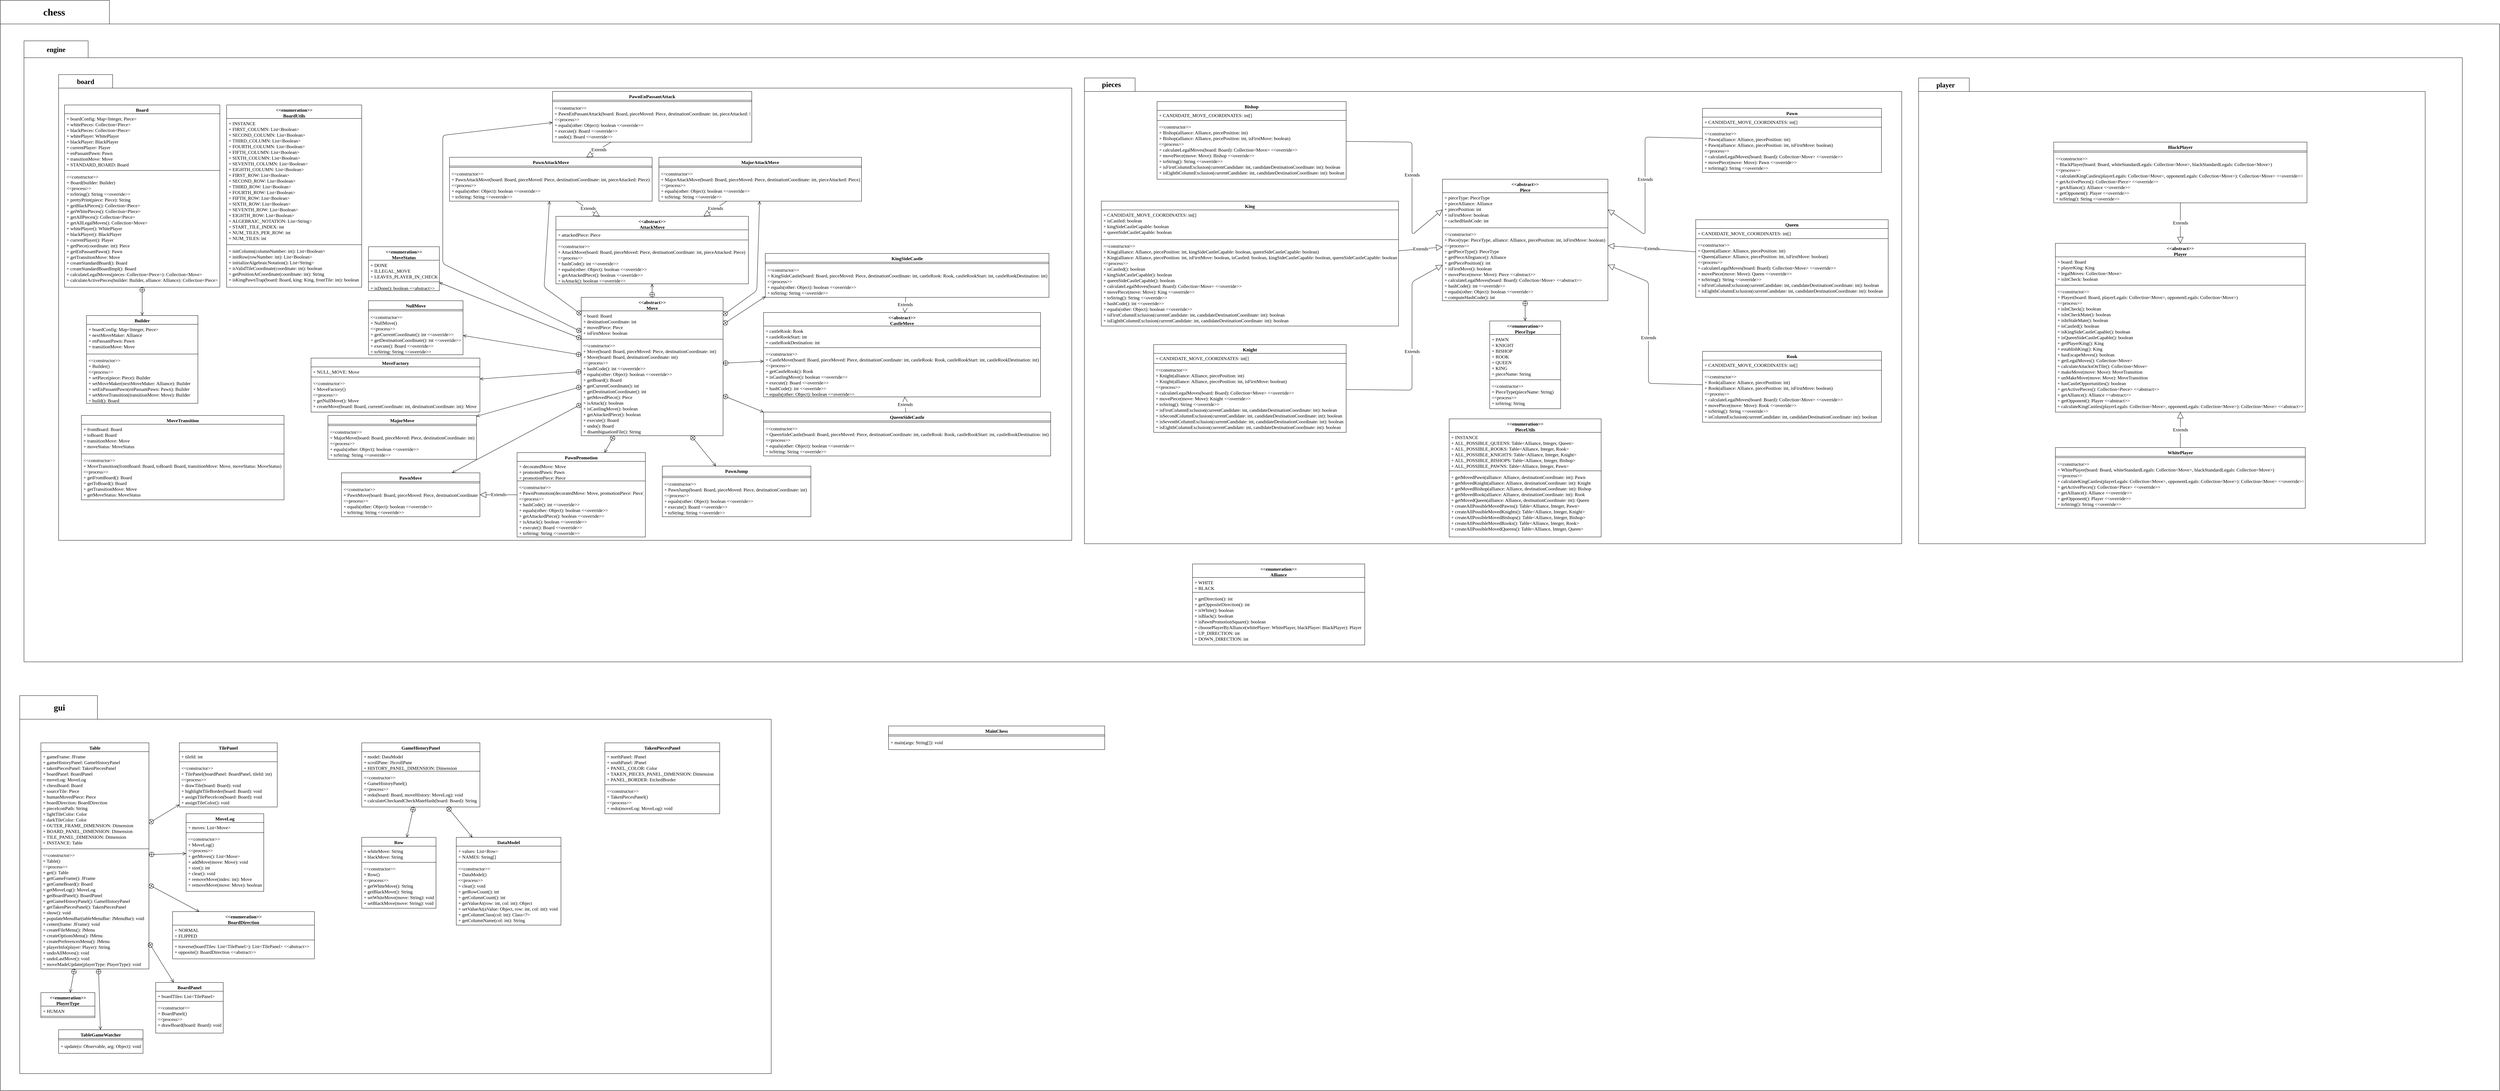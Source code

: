 <mxfile version="14.1.8" type="github">
  <diagram id="-DoxXB5ioh9CImpn-rvL" name="Page-1">
    <mxGraphModel dx="5394" dy="4824" grid="1" gridSize="10" guides="1" tooltips="1" connect="1" arrows="1" fold="1" page="1" pageScale="1" pageWidth="850" pageHeight="1100" math="0" shadow="0">
      <root>
        <mxCell id="0" />
        <mxCell id="1" parent="0" />
        <mxCell id="R5cSlF86ASt4ZV3UKbgb-78" value="" style="shape=folder;fontStyle=1;spacingTop=10;tabWidth=300;tabHeight=70;tabPosition=left;html=1;fontFamily=Times New Roman;fontSize=14;" vertex="1" parent="1">
          <mxGeometry x="-2490" y="-3280" width="7400" height="3230" as="geometry" />
        </mxCell>
        <mxCell id="LNlhiUmVujPS2ecl1WR9-28" value="engine" style="shape=folder;fontStyle=1;spacingTop=10;tabWidth=190;tabHeight=50;tabPosition=left;html=1;fontSize=14;fontFamily=Times New Roman;" parent="1" vertex="1">
          <mxGeometry x="-2420" y="-3160" width="7220" height="1840" as="geometry" />
        </mxCell>
        <mxCell id="LNlhiUmVujPS2ecl1WR9-110" value="" style="shape=folder;fontStyle=1;spacingTop=10;tabWidth=150;tabHeight=40;tabPosition=left;html=1;fontSize=14;fontFamily=Times New Roman;" parent="1" vertex="1">
          <mxGeometry x="720" y="-3050" width="2420" height="1380" as="geometry" />
        </mxCell>
        <mxCell id="LNlhiUmVujPS2ecl1WR9-5" value="" style="shape=folder;fontStyle=1;spacingTop=10;tabWidth=160;tabHeight=40;tabPosition=left;html=1;fontSize=14;fontFamily=Times New Roman;" parent="1" vertex="1">
          <mxGeometry x="-2317.5" y="-3060" width="3000" height="1380" as="geometry" />
        </mxCell>
        <mxCell id="LNlhiUmVujPS2ecl1WR9-1" value="Board" style="swimlane;fontStyle=1;align=center;verticalAlign=top;childLayout=stackLayout;horizontal=1;startSize=26;horizontalStack=0;resizeParent=1;resizeParentMax=0;resizeLast=0;collapsible=1;marginBottom=0;fontSize=14;fontFamily=Times New Roman;" parent="1" vertex="1">
          <mxGeometry x="-2300" y="-2970" width="460" height="540" as="geometry" />
        </mxCell>
        <mxCell id="LNlhiUmVujPS2ecl1WR9-2" value="+ boardConfig: Map&lt;Integer, Piece&gt;&#xa;+ whitePieces: Collection&lt;Piece&gt;&#xa;+ blackPieces: Collection&lt;Piece&gt;&#xa;+ whitePlayer: WhitePlayer&#xa;+ blackPlayer: BlackPlayer&#xa;+ currentPlayer: Player&#xa;+ enPassantPawn: Pawn&#xa;+ transitionMove: Move&#xa;+ STANDARD_BOARD: Board" style="text;strokeColor=none;fillColor=none;align=left;verticalAlign=top;spacingLeft=4;spacingRight=4;overflow=hidden;rotatable=0;points=[[0,0.5],[1,0.5]];portConstraint=eastwest;fontSize=14;fontFamily=Times New Roman;" parent="LNlhiUmVujPS2ecl1WR9-1" vertex="1">
          <mxGeometry y="26" width="460" height="164" as="geometry" />
        </mxCell>
        <mxCell id="LNlhiUmVujPS2ecl1WR9-3" value="" style="line;strokeWidth=1;fillColor=none;align=left;verticalAlign=middle;spacingTop=-1;spacingLeft=3;spacingRight=3;rotatable=0;labelPosition=right;points=[];portConstraint=eastwest;fontSize=14;fontFamily=Times New Roman;" parent="LNlhiUmVujPS2ecl1WR9-1" vertex="1">
          <mxGeometry y="190" width="460" height="8" as="geometry" />
        </mxCell>
        <mxCell id="LNlhiUmVujPS2ecl1WR9-4" value="&lt;&lt;constructor&gt;&gt;&#xa;+ Board(builder: Builder)&#xa;&lt;&lt;process&gt;&gt;&#xa;+ toString(): String &lt;&lt;override&gt;&gt;&#xa;+ prettyPrint(piece: Piece): String&#xa;+ getBlackPieces(): Collection&lt;Piece&gt;&#xa;+ getWhitePieces(): Collection&lt;Piece&gt;&#xa;+ getAllPieces(): Collection&lt;Piece&gt;&#xa;+ getAllLegalMoves(): Collection&lt;Move&gt;&#xa;+ whitePlayer(): WhitePlayer&#xa;+ blackPlayer(): BlackPlayer&#xa;+ currentPlayer(): Player&#xa;+ getPiece(coordinate: int): Piece&#xa;+ getEnPassantPawn(): Pawn&#xa;+ getTransitionMove: Move&#xa;+ createStandardBoard(): Board&#xa;+ createStandardBoardImpl(): Board&#xa;+ calculateLegalMoves(pieces: Collection&lt;Piece&gt;): Collection&lt;Move&gt;&#xa;+ calculateActivePieces(builder: Builder, alliance: Alliance): Collection&lt;Piece&gt;&#xa;" style="text;strokeColor=none;fillColor=none;align=left;verticalAlign=top;spacingLeft=4;spacingRight=4;overflow=hidden;rotatable=0;points=[[0,0.5],[1,0.5]];portConstraint=eastwest;fontSize=14;fontFamily=Times New Roman;" parent="LNlhiUmVujPS2ecl1WR9-1" vertex="1">
          <mxGeometry y="198" width="460" height="342" as="geometry" />
        </mxCell>
        <mxCell id="LNlhiUmVujPS2ecl1WR9-7" value="Builder" style="swimlane;fontStyle=1;align=center;verticalAlign=top;childLayout=stackLayout;horizontal=1;startSize=26;horizontalStack=0;resizeParent=1;resizeParentMax=0;resizeLast=0;collapsible=1;marginBottom=0;fontSize=14;fontFamily=Times New Roman;" parent="1" vertex="1">
          <mxGeometry x="-2235" y="-2346" width="330" height="260" as="geometry" />
        </mxCell>
        <mxCell id="LNlhiUmVujPS2ecl1WR9-8" value="+ boardConfig: Map&lt;Integer, Piece&gt;&#xa;+ nextMoveMaker: Alliance&#xa;+ enPassantPawn: Pawn&#xa;+ transitionMove: Move" style="text;strokeColor=none;fillColor=none;align=left;verticalAlign=top;spacingLeft=4;spacingRight=4;overflow=hidden;rotatable=0;points=[[0,0.5],[1,0.5]];portConstraint=eastwest;fontSize=14;fontFamily=Times New Roman;" parent="LNlhiUmVujPS2ecl1WR9-7" vertex="1">
          <mxGeometry y="26" width="330" height="84" as="geometry" />
        </mxCell>
        <mxCell id="LNlhiUmVujPS2ecl1WR9-9" value="" style="line;strokeWidth=1;fillColor=none;align=left;verticalAlign=middle;spacingTop=-1;spacingLeft=3;spacingRight=3;rotatable=0;labelPosition=right;points=[];portConstraint=eastwest;fontSize=14;fontFamily=Times New Roman;" parent="LNlhiUmVujPS2ecl1WR9-7" vertex="1">
          <mxGeometry y="110" width="330" height="8" as="geometry" />
        </mxCell>
        <mxCell id="LNlhiUmVujPS2ecl1WR9-10" value="&lt;&lt;constructor&gt;&gt;&#xa;+ Builder()&#xa;&lt;&lt;process&gt;&gt;&#xa;+ setPiece(piece: Piece): Builder&#xa;+ setMoveMaker(nextMoveMaker: Alliance): Builder&#xa;+ setEnPassantPawn(enPassantPawn: Pawn): Builder&#xa;+ setMoveTransition(transitionMove: Move): Builder&#xa;+ build(): Board&#xa;" style="text;strokeColor=none;fillColor=none;align=left;verticalAlign=top;spacingLeft=4;spacingRight=4;overflow=hidden;rotatable=0;points=[[0,0.5],[1,0.5]];portConstraint=eastwest;fontSize=14;fontFamily=Times New Roman;" parent="LNlhiUmVujPS2ecl1WR9-7" vertex="1">
          <mxGeometry y="118" width="330" height="142" as="geometry" />
        </mxCell>
        <mxCell id="LNlhiUmVujPS2ecl1WR9-12" value="" style="endArrow=open;startArrow=circlePlus;endFill=0;startFill=0;endSize=8;html=1;fontSize=14;fontFamily=Times New Roman;" parent="1" source="LNlhiUmVujPS2ecl1WR9-4" target="LNlhiUmVujPS2ecl1WR9-7" edge="1">
          <mxGeometry width="160" relative="1" as="geometry">
            <mxPoint x="-2340" y="-2510" as="sourcePoint" />
            <mxPoint x="-2180" y="-2510" as="targetPoint" />
          </mxGeometry>
        </mxCell>
        <mxCell id="LNlhiUmVujPS2ecl1WR9-13" value="&lt;&lt;enumeration&gt;&gt;&#xa;BoardUtils" style="swimlane;fontStyle=1;align=center;verticalAlign=top;childLayout=stackLayout;horizontal=1;startSize=40;horizontalStack=0;resizeParent=1;resizeParentMax=0;resizeLast=0;collapsible=1;marginBottom=0;fontSize=14;fontFamily=Times New Roman;" parent="1" vertex="1">
          <mxGeometry x="-1820" y="-2970" width="400" height="540" as="geometry" />
        </mxCell>
        <mxCell id="LNlhiUmVujPS2ecl1WR9-14" value="+ INSTANCE&#xa;+ FIRST_COLUMN: List&lt;Boolean&gt;&#xa;+ SECOND_COLUMN: List&lt;Boolean&gt;&#xa;+ THIRD_COLUMN: List&lt;Boolean&gt;&#xa;+ FOURTH_COLUMN: List&lt;Boolean&gt;&#xa;+ FIFTH_COLUMN: List&lt;Boolean&gt;&#xa;+ SIXTH_COLUMN: List&lt;Boolean&gt;&#xa;+ SEVENTH_COLUMN: List&lt;Boolean&gt;&#xa;+ EIGHTH_COLUMN: List&lt;Boolean&gt;&#xa;+ FIRST_ROW: List&lt;Boolean&gt;&#xa;+ SECOND_ROW: List&lt;Boolean&gt;&#xa;+ THIRD_ROW: List&lt;Boolean&gt;&#xa;+ FOURTH_ROW: List&lt;Boolean&gt;&#xa;+ FIFTH_ROW: List&lt;Boolean&gt;&#xa;+ SIXTH_ROW: List&lt;Boolean&gt;&#xa;+ SEVENTH_ROW: List&lt;Boolean&gt;&#xa;+ EIGHTH_ROW: List&lt;Boolean&gt;&#xa;+ ALGEBRAIC_NOTATION: List&lt;String&gt;&#xa;+ START_TILE_INDEX: int&#xa;+ NUM_TILES_PER_ROW: int&#xa;+ NUM_TILES: int" style="text;strokeColor=none;fillColor=none;align=left;verticalAlign=top;spacingLeft=4;spacingRight=4;overflow=hidden;rotatable=0;points=[[0,0.5],[1,0.5]];portConstraint=eastwest;fontSize=14;fontFamily=Times New Roman;" parent="LNlhiUmVujPS2ecl1WR9-13" vertex="1">
          <mxGeometry y="40" width="400" height="370" as="geometry" />
        </mxCell>
        <mxCell id="LNlhiUmVujPS2ecl1WR9-15" value="" style="line;strokeWidth=1;fillColor=none;align=left;verticalAlign=middle;spacingTop=-1;spacingLeft=3;spacingRight=3;rotatable=0;labelPosition=right;points=[];portConstraint=eastwest;fontSize=14;fontFamily=Times New Roman;" parent="LNlhiUmVujPS2ecl1WR9-13" vertex="1">
          <mxGeometry y="410" width="400" height="8" as="geometry" />
        </mxCell>
        <mxCell id="LNlhiUmVujPS2ecl1WR9-16" value="+ initColumn(columnNumber: int): List&lt;Boolean&gt;&#xa;+ initRow(rowNumber: int): List&lt;Boolean&gt;&#xa;+ initializeAlgebraicNotation(): List&lt;String&gt;&#xa;+ isValidTileCoordinate(coordinate: int): boolean&#xa;+ getPositionAtCoordinate(coordinate: int): String&#xa;+ isKingPawnTrap(board: Board, king: King, frontTile: int): boolean" style="text;strokeColor=none;fillColor=none;align=left;verticalAlign=top;spacingLeft=4;spacingRight=4;overflow=hidden;rotatable=0;points=[[0,0.5],[1,0.5]];portConstraint=eastwest;fontSize=14;fontFamily=Times New Roman;" parent="LNlhiUmVujPS2ecl1WR9-13" vertex="1">
          <mxGeometry y="418" width="400" height="122" as="geometry" />
        </mxCell>
        <mxCell id="LNlhiUmVujPS2ecl1WR9-18" value="&lt;&lt;abstract&gt;&gt;&#xa;Move" style="swimlane;fontStyle=1;align=center;verticalAlign=top;childLayout=stackLayout;horizontal=1;startSize=40;horizontalStack=0;resizeParent=1;resizeParentMax=0;resizeLast=0;collapsible=1;marginBottom=0;fontSize=14;fontFamily=Times New Roman;" parent="1" vertex="1">
          <mxGeometry x="-770" y="-2400" width="420" height="410" as="geometry">
            <mxRectangle x="1110" width="110" height="40" as="alternateBounds" />
          </mxGeometry>
        </mxCell>
        <mxCell id="LNlhiUmVujPS2ecl1WR9-19" value="+ board: Board&#xa;+ destinationCoordinate: int&#xa;+ movedPiece: Piece&#xa;+ isFirstMove: boolean" style="text;strokeColor=none;fillColor=none;align=left;verticalAlign=top;spacingLeft=4;spacingRight=4;overflow=hidden;rotatable=0;points=[[0,0.5],[1,0.5]];portConstraint=eastwest;fontSize=14;fontFamily=Times New Roman;" parent="LNlhiUmVujPS2ecl1WR9-18" vertex="1">
          <mxGeometry y="40" width="420" height="80" as="geometry" />
        </mxCell>
        <mxCell id="LNlhiUmVujPS2ecl1WR9-20" value="" style="line;strokeWidth=1;fillColor=none;align=left;verticalAlign=middle;spacingTop=-1;spacingLeft=3;spacingRight=3;rotatable=0;labelPosition=right;points=[];portConstraint=eastwest;fontSize=14;fontFamily=Times New Roman;" parent="LNlhiUmVujPS2ecl1WR9-18" vertex="1">
          <mxGeometry y="120" width="420" height="8" as="geometry" />
        </mxCell>
        <mxCell id="LNlhiUmVujPS2ecl1WR9-21" value="&lt;&lt;constructor&gt;&gt;&#xa;+ Move(board: Board, pieceMoved: Piece, destinationCoordinate: int)&#xa;+ Move(board: Board, destinationCoordinate: int)&#xa;&lt;&lt;process&gt;&gt;&#xa;+ hashCode(): int &lt;&lt;overrride&gt;&gt;&#xa;+ equals(other: Object): boolean &lt;&lt;override&gt;&gt;&#xa;+ getBoard(): Board&#xa;+ getCurrentCoordinate(): int&#xa;+ getDestinationCoordinate(): int&#xa;+ getMovedPiece(): Piece&#xa;+ isAttack(): boolean&#xa;+ isCastlingMove(): boolean&#xa;+ getAttackedPiece(): boolean&#xa;+ execute(): Board&#xa;+ undo(): Board&#xa;+ disambiguationFile(): String&#xa;" style="text;strokeColor=none;fillColor=none;align=left;verticalAlign=top;spacingLeft=4;spacingRight=4;overflow=hidden;rotatable=0;points=[[0,0.5],[1,0.5]];portConstraint=eastwest;fontSize=14;fontFamily=Times New Roman;" parent="LNlhiUmVujPS2ecl1WR9-18" vertex="1">
          <mxGeometry y="128" width="420" height="282" as="geometry" />
        </mxCell>
        <mxCell id="LNlhiUmVujPS2ecl1WR9-23" value="MoveTransition" style="swimlane;fontStyle=1;align=center;verticalAlign=top;childLayout=stackLayout;horizontal=1;startSize=26;horizontalStack=0;resizeParent=1;resizeParentMax=0;resizeLast=0;collapsible=1;marginBottom=0;fontSize=14;fontFamily=Times New Roman;" parent="1" vertex="1">
          <mxGeometry x="-2250" y="-2050" width="600" height="250" as="geometry" />
        </mxCell>
        <mxCell id="LNlhiUmVujPS2ecl1WR9-24" value="+ fromBoard: Board&#xa;+ toBoard: Board&#xa;+ transitionMove: Move&#xa;+ moveStatus: MoveStatus" style="text;strokeColor=none;fillColor=none;align=left;verticalAlign=top;spacingLeft=4;spacingRight=4;overflow=hidden;rotatable=0;points=[[0,0.5],[1,0.5]];portConstraint=eastwest;fontSize=14;fontFamily=Times New Roman;" parent="LNlhiUmVujPS2ecl1WR9-23" vertex="1">
          <mxGeometry y="26" width="600" height="84" as="geometry" />
        </mxCell>
        <mxCell id="LNlhiUmVujPS2ecl1WR9-25" value="" style="line;strokeWidth=1;fillColor=none;align=left;verticalAlign=middle;spacingTop=-1;spacingLeft=3;spacingRight=3;rotatable=0;labelPosition=right;points=[];portConstraint=eastwest;fontSize=14;fontFamily=Times New Roman;" parent="LNlhiUmVujPS2ecl1WR9-23" vertex="1">
          <mxGeometry y="110" width="600" height="8" as="geometry" />
        </mxCell>
        <mxCell id="LNlhiUmVujPS2ecl1WR9-26" value="&lt;&lt;constructor&gt;&gt;&#xa;+ MoveTransition(fromBoard: Board, toBoard: Board, transitionMove: Move, moveStatus: MoveStatus)&#xa;&lt;&lt;process&gt;&gt;&#xa;+ getFromBoard(): Board&#xa;+ getToBoard(): Board&#xa;+ getTransitionMove: Move&#xa;+ getMoveStatus: MoveStatus" style="text;strokeColor=none;fillColor=none;align=left;verticalAlign=top;spacingLeft=4;spacingRight=4;overflow=hidden;rotatable=0;points=[[0,0.5],[1,0.5]];portConstraint=eastwest;fontSize=14;fontFamily=Times New Roman;" parent="LNlhiUmVujPS2ecl1WR9-23" vertex="1">
          <mxGeometry y="118" width="600" height="132" as="geometry" />
        </mxCell>
        <mxCell id="LNlhiUmVujPS2ecl1WR9-29" value="&lt;&lt;enumeration&gt;&gt;&#xa;MoveStatus" style="swimlane;fontStyle=1;align=center;verticalAlign=top;childLayout=stackLayout;horizontal=1;startSize=40;horizontalStack=0;resizeParent=1;resizeParentMax=0;resizeLast=0;collapsible=1;marginBottom=0;fontSize=14;fontFamily=Times New Roman;" parent="1" vertex="1">
          <mxGeometry x="-1400" y="-2550" width="210" height="130" as="geometry">
            <mxRectangle x="480" y="440" width="130" height="40" as="alternateBounds" />
          </mxGeometry>
        </mxCell>
        <mxCell id="LNlhiUmVujPS2ecl1WR9-30" value="+ DONE&#xa;+ ILLEGAL_MOVE&#xa;+ LEAVES_PLAYER_IN_CHECK" style="text;strokeColor=none;fillColor=none;align=left;verticalAlign=top;spacingLeft=4;spacingRight=4;overflow=hidden;rotatable=0;points=[[0,0.5],[1,0.5]];portConstraint=eastwest;fontSize=14;fontFamily=Times New Roman;" parent="LNlhiUmVujPS2ecl1WR9-29" vertex="1">
          <mxGeometry y="40" width="210" height="60" as="geometry" />
        </mxCell>
        <mxCell id="LNlhiUmVujPS2ecl1WR9-31" value="" style="line;strokeWidth=1;fillColor=none;align=left;verticalAlign=middle;spacingTop=-1;spacingLeft=3;spacingRight=3;rotatable=0;labelPosition=right;points=[];portConstraint=eastwest;fontSize=14;fontFamily=Times New Roman;" parent="LNlhiUmVujPS2ecl1WR9-29" vertex="1">
          <mxGeometry y="100" width="210" height="8" as="geometry" />
        </mxCell>
        <mxCell id="LNlhiUmVujPS2ecl1WR9-32" value="+ isDone(): boolean &lt;&lt;abstract&gt;&gt;" style="text;strokeColor=none;fillColor=none;align=left;verticalAlign=top;spacingLeft=4;spacingRight=4;overflow=hidden;rotatable=0;points=[[0,0.5],[1,0.5]];portConstraint=eastwest;fontSize=14;fontFamily=Times New Roman;" parent="LNlhiUmVujPS2ecl1WR9-29" vertex="1">
          <mxGeometry y="108" width="210" height="22" as="geometry" />
        </mxCell>
        <mxCell id="LNlhiUmVujPS2ecl1WR9-33" value="MoveFactory" style="swimlane;fontStyle=1;align=center;verticalAlign=top;childLayout=stackLayout;horizontal=1;startSize=26;horizontalStack=0;resizeParent=1;resizeParentMax=0;resizeLast=0;collapsible=1;marginBottom=0;fontSize=14;fontFamily=Times New Roman;" parent="1" vertex="1">
          <mxGeometry x="-1570" y="-2220" width="500" height="160" as="geometry">
            <mxRectangle x="1100" y="-150" width="110" height="26" as="alternateBounds" />
          </mxGeometry>
        </mxCell>
        <mxCell id="LNlhiUmVujPS2ecl1WR9-34" value="+ NULL_MOVE: Move" style="text;strokeColor=none;fillColor=none;align=left;verticalAlign=top;spacingLeft=4;spacingRight=4;overflow=hidden;rotatable=0;points=[[0,0.5],[1,0.5]];portConstraint=eastwest;fontSize=14;fontFamily=Times New Roman;" parent="LNlhiUmVujPS2ecl1WR9-33" vertex="1">
          <mxGeometry y="26" width="500" height="26" as="geometry" />
        </mxCell>
        <mxCell id="LNlhiUmVujPS2ecl1WR9-35" value="" style="line;strokeWidth=1;fillColor=none;align=left;verticalAlign=middle;spacingTop=-1;spacingLeft=3;spacingRight=3;rotatable=0;labelPosition=right;points=[];portConstraint=eastwest;fontSize=14;fontFamily=Times New Roman;" parent="LNlhiUmVujPS2ecl1WR9-33" vertex="1">
          <mxGeometry y="52" width="500" height="8" as="geometry" />
        </mxCell>
        <mxCell id="LNlhiUmVujPS2ecl1WR9-36" value="&lt;&lt;constructor&gt;&gt;&#xa;+ MoveFactory()&#xa;&lt;&lt;process&gt;&gt;&#xa;+ getNullMove(): Move&#xa;+ createMove(board: Board, currentCoordinate: int, destinationCoordinate: int): Move" style="text;strokeColor=none;fillColor=none;align=left;verticalAlign=top;spacingLeft=4;spacingRight=4;overflow=hidden;rotatable=0;points=[[0,0.5],[1,0.5]];portConstraint=eastwest;fontSize=14;fontFamily=Times New Roman;" parent="LNlhiUmVujPS2ecl1WR9-33" vertex="1">
          <mxGeometry y="60" width="500" height="100" as="geometry" />
        </mxCell>
        <mxCell id="LNlhiUmVujPS2ecl1WR9-38" value="NullMove" style="swimlane;fontStyle=1;align=center;verticalAlign=top;childLayout=stackLayout;horizontal=1;startSize=26;horizontalStack=0;resizeParent=1;resizeParentMax=0;resizeLast=0;collapsible=1;marginBottom=0;fontSize=14;fontFamily=Times New Roman;" parent="1" vertex="1">
          <mxGeometry x="-1400" y="-2390" width="280" height="160" as="geometry">
            <mxRectangle x="1580" y="470" width="90" height="26" as="alternateBounds" />
          </mxGeometry>
        </mxCell>
        <mxCell id="LNlhiUmVujPS2ecl1WR9-40" value="" style="line;strokeWidth=1;fillColor=none;align=left;verticalAlign=middle;spacingTop=-1;spacingLeft=3;spacingRight=3;rotatable=0;labelPosition=right;points=[];portConstraint=eastwest;fontSize=14;fontFamily=Times New Roman;" parent="LNlhiUmVujPS2ecl1WR9-38" vertex="1">
          <mxGeometry y="26" width="280" height="8" as="geometry" />
        </mxCell>
        <mxCell id="LNlhiUmVujPS2ecl1WR9-41" value="&lt;&lt;constructor&gt;&gt;&#xa;+ NullMove()&#xa;&lt;&lt;process&gt;&gt;&#xa;+ getCurrentCoordinate(): int &lt;&lt;override&gt;&gt;&#xa;+ getDestinationCoordinate(): int &lt;&lt;override&gt;&gt;&#xa;+ execute(): Board &lt;&lt;override&gt;&gt;&#xa;+ toString: String &lt;&lt;override&gt;&gt;" style="text;strokeColor=none;fillColor=none;align=left;verticalAlign=top;spacingLeft=4;spacingRight=4;overflow=hidden;rotatable=0;points=[[0,0.5],[1,0.5]];portConstraint=eastwest;fontSize=14;fontFamily=Times New Roman;" parent="LNlhiUmVujPS2ecl1WR9-38" vertex="1">
          <mxGeometry y="34" width="280" height="126" as="geometry" />
        </mxCell>
        <mxCell id="LNlhiUmVujPS2ecl1WR9-42" value="&lt;&lt;abstract&gt;&gt;&#xa;AttackMove" style="swimlane;fontStyle=1;align=center;verticalAlign=top;childLayout=stackLayout;horizontal=1;startSize=40;horizontalStack=0;resizeParent=1;resizeParentMax=0;resizeLast=0;collapsible=1;marginBottom=0;fontSize=14;fontFamily=Times New Roman;" parent="1" vertex="1">
          <mxGeometry x="-845" y="-2640" width="570" height="200" as="geometry">
            <mxRectangle x="900" width="110" height="40" as="alternateBounds" />
          </mxGeometry>
        </mxCell>
        <mxCell id="LNlhiUmVujPS2ecl1WR9-43" value="+ attackedPiece: Piece" style="text;strokeColor=none;fillColor=none;align=left;verticalAlign=top;spacingLeft=4;spacingRight=4;overflow=hidden;rotatable=0;points=[[0,0.5],[1,0.5]];portConstraint=eastwest;fontSize=14;fontFamily=Times New Roman;" parent="LNlhiUmVujPS2ecl1WR9-42" vertex="1">
          <mxGeometry y="40" width="570" height="26" as="geometry" />
        </mxCell>
        <mxCell id="LNlhiUmVujPS2ecl1WR9-44" value="" style="line;strokeWidth=1;fillColor=none;align=left;verticalAlign=middle;spacingTop=-1;spacingLeft=3;spacingRight=3;rotatable=0;labelPosition=right;points=[];portConstraint=eastwest;fontSize=14;fontFamily=Times New Roman;" parent="LNlhiUmVujPS2ecl1WR9-42" vertex="1">
          <mxGeometry y="66" width="570" height="8" as="geometry" />
        </mxCell>
        <mxCell id="LNlhiUmVujPS2ecl1WR9-45" value="&lt;&lt;constructor&gt;&gt;&#xa;+ AttackMove(board: Board, pieceMoved: Piece, destinationCoordinate: int, pieceAttacked: Piece)&#xa;&lt;&lt;process&gt;&gt;&#xa;+ hashCode(): int &lt;&lt;override&gt;&gt;&#xa;+ equals(other: Object): boolean &lt;&lt;override&gt;&gt;&#xa;+ getAttackedPiece(): boolean &lt;&lt;override&gt;&gt;&#xa;+ isAttack(): boolean &lt;&lt;override&gt;&gt;" style="text;strokeColor=none;fillColor=none;align=left;verticalAlign=top;spacingLeft=4;spacingRight=4;overflow=hidden;rotatable=0;points=[[0,0.5],[1,0.5]];portConstraint=eastwest;fontSize=14;fontFamily=Times New Roman;" parent="LNlhiUmVujPS2ecl1WR9-42" vertex="1">
          <mxGeometry y="74" width="570" height="126" as="geometry" />
        </mxCell>
        <mxCell id="LNlhiUmVujPS2ecl1WR9-46" value="&lt;&lt;abstract&gt;&gt;&#xa;CastleMove" style="swimlane;fontStyle=1;align=center;verticalAlign=top;childLayout=stackLayout;horizontal=1;startSize=40;horizontalStack=0;resizeParent=1;resizeParentMax=0;resizeLast=0;collapsible=1;marginBottom=0;fontSize=14;fontFamily=Times New Roman;" parent="1" vertex="1">
          <mxGeometry x="-230" y="-2355" width="820" height="250" as="geometry">
            <mxRectangle x="920" y="330" width="110" height="40" as="alternateBounds" />
          </mxGeometry>
        </mxCell>
        <mxCell id="LNlhiUmVujPS2ecl1WR9-47" value="+ castleRook: Rook&#xa;+ castleRookStart: int&#xa;+ castleRookDestination: int" style="text;strokeColor=none;fillColor=none;align=left;verticalAlign=top;spacingLeft=4;spacingRight=4;overflow=hidden;rotatable=0;points=[[0,0.5],[1,0.5]];portConstraint=eastwest;fontSize=14;fontFamily=Times New Roman;" parent="LNlhiUmVujPS2ecl1WR9-46" vertex="1">
          <mxGeometry y="40" width="820" height="60" as="geometry" />
        </mxCell>
        <mxCell id="LNlhiUmVujPS2ecl1WR9-48" value="" style="line;strokeWidth=1;fillColor=none;align=left;verticalAlign=middle;spacingTop=-1;spacingLeft=3;spacingRight=3;rotatable=0;labelPosition=right;points=[];portConstraint=eastwest;fontSize=14;fontFamily=Times New Roman;" parent="LNlhiUmVujPS2ecl1WR9-46" vertex="1">
          <mxGeometry y="100" width="820" height="8" as="geometry" />
        </mxCell>
        <mxCell id="LNlhiUmVujPS2ecl1WR9-49" value="&lt;&lt;constructor&gt;&gt;&#xa;+ CastleMove(board: Board, pieceMoved: Piece, destinationCoordinate: int, castleRook: Rook, castleRookStart: int, castleRookDestination: int)&#xa;&lt;&lt;process&gt;&gt;&#xa;+ getCastleRook(): Rook&#xa;+ isCastlingMove(): boolean &lt;&lt;override&gt;&gt;&#xa;+ execute(): Board &lt;&lt;override&gt;&gt;&#xa;+ hashCode(): int &lt;&lt;override&gt;&gt;&#xa;+ equals(other: Object): boolean &lt;&lt;override&gt;&gt;" style="text;strokeColor=none;fillColor=none;align=left;verticalAlign=top;spacingLeft=4;spacingRight=4;overflow=hidden;rotatable=0;points=[[0,0.5],[1,0.5]];portConstraint=eastwest;fontSize=14;fontFamily=Times New Roman;" parent="LNlhiUmVujPS2ecl1WR9-46" vertex="1">
          <mxGeometry y="108" width="820" height="142" as="geometry" />
        </mxCell>
        <mxCell id="LNlhiUmVujPS2ecl1WR9-50" value="PawnJump" style="swimlane;fontStyle=1;align=center;verticalAlign=top;childLayout=stackLayout;horizontal=1;startSize=30;horizontalStack=0;resizeParent=1;resizeParentMax=0;resizeLast=0;collapsible=1;marginBottom=0;fontSize=14;fontFamily=Times New Roman;" parent="1" vertex="1">
          <mxGeometry x="-530" y="-1900" width="440" height="150" as="geometry">
            <mxRectangle x="1390" y="135" width="100" height="30" as="alternateBounds" />
          </mxGeometry>
        </mxCell>
        <mxCell id="LNlhiUmVujPS2ecl1WR9-52" value="" style="line;strokeWidth=1;fillColor=none;align=left;verticalAlign=middle;spacingTop=-1;spacingLeft=3;spacingRight=3;rotatable=0;labelPosition=right;points=[];portConstraint=eastwest;fontSize=14;fontFamily=Times New Roman;" parent="LNlhiUmVujPS2ecl1WR9-50" vertex="1">
          <mxGeometry y="30" width="440" height="8" as="geometry" />
        </mxCell>
        <mxCell id="LNlhiUmVujPS2ecl1WR9-53" value="&lt;&lt;constructor&gt;&gt;&#xa;+ PawnJump(board: Board, pieceMoved: Piece, destinationCoordinate: int)&#xa;&lt;&lt;process&gt;&gt;&#xa;+ equals(other: Object): boolean &lt;&lt;override&gt;&gt;&#xa;+ execute(): Board &lt;&lt;override&gt;&gt;&#xa;+ toString: String &lt;&lt;override&gt;&gt;&#xa;" style="text;strokeColor=none;fillColor=none;align=left;verticalAlign=top;spacingLeft=4;spacingRight=4;overflow=hidden;rotatable=0;points=[[0,0.5],[1,0.5]];portConstraint=eastwest;fontSize=14;fontFamily=Times New Roman;" parent="LNlhiUmVujPS2ecl1WR9-50" vertex="1">
          <mxGeometry y="38" width="440" height="112" as="geometry" />
        </mxCell>
        <mxCell id="LNlhiUmVujPS2ecl1WR9-54" value="PawnMove" style="swimlane;fontStyle=1;align=center;verticalAlign=top;childLayout=stackLayout;horizontal=1;startSize=26;horizontalStack=0;resizeParent=1;resizeParentMax=0;resizeLast=0;collapsible=1;marginBottom=0;fontSize=14;fontFamily=Times New Roman;" parent="1" vertex="1">
          <mxGeometry x="-1480" y="-1880" width="410" height="130" as="geometry">
            <mxRectangle x="1230" y="300" width="90" height="26" as="alternateBounds" />
          </mxGeometry>
        </mxCell>
        <mxCell id="LNlhiUmVujPS2ecl1WR9-56" value="" style="line;strokeWidth=1;fillColor=none;align=left;verticalAlign=middle;spacingTop=-1;spacingLeft=3;spacingRight=3;rotatable=0;labelPosition=right;points=[];portConstraint=eastwest;fontSize=14;fontFamily=Times New Roman;" parent="LNlhiUmVujPS2ecl1WR9-54" vertex="1">
          <mxGeometry y="26" width="410" height="8" as="geometry" />
        </mxCell>
        <mxCell id="LNlhiUmVujPS2ecl1WR9-57" value="&lt;&lt;constructor&gt;&gt;&#xa;+ PawnMove(board: Board, pieceMoved: Piece, destinationCoordinate: int)&#xa;&lt;&lt;process&gt;&gt;&#xa;+ equals(other: Object): boolean &lt;&lt;override&gt;&gt;&#xa;+ toString: String &lt;&lt;override&gt;&gt;&#xa;" style="text;strokeColor=none;fillColor=none;align=left;verticalAlign=top;spacingLeft=4;spacingRight=4;overflow=hidden;rotatable=0;points=[[0,0.5],[1,0.5]];portConstraint=eastwest;fontSize=14;fontFamily=Times New Roman;" parent="LNlhiUmVujPS2ecl1WR9-54" vertex="1">
          <mxGeometry y="34" width="410" height="96" as="geometry" />
        </mxCell>
        <mxCell id="LNlhiUmVujPS2ecl1WR9-58" value="MajorMove" style="swimlane;fontStyle=1;align=center;verticalAlign=top;childLayout=stackLayout;horizontal=1;startSize=26;horizontalStack=0;resizeParent=1;resizeParentMax=0;resizeLast=0;collapsible=1;marginBottom=0;fontSize=14;fontFamily=Times New Roman;" parent="1" vertex="1">
          <mxGeometry x="-1520" y="-2050" width="440" height="130" as="geometry">
            <mxRectangle x="1580" y="114" width="100" height="26" as="alternateBounds" />
          </mxGeometry>
        </mxCell>
        <mxCell id="LNlhiUmVujPS2ecl1WR9-60" value="" style="line;strokeWidth=1;fillColor=none;align=left;verticalAlign=middle;spacingTop=-1;spacingLeft=3;spacingRight=3;rotatable=0;labelPosition=right;points=[];portConstraint=eastwest;fontSize=14;fontFamily=Times New Roman;" parent="LNlhiUmVujPS2ecl1WR9-58" vertex="1">
          <mxGeometry y="26" width="440" height="8" as="geometry" />
        </mxCell>
        <mxCell id="LNlhiUmVujPS2ecl1WR9-61" value="&lt;&lt;constructor&gt;&gt;&#xa;+ MajorMove(board: Board, pieceMoved: Piece, destinationCoordinate: int)&#xa;&lt;&lt;process&gt;&gt;&#xa;+ equals(other: Object): boolean &lt;&lt;override&gt;&gt;&#xa;+ toString: String &lt;&lt;override&gt;&gt;&#xa;" style="text;strokeColor=none;fillColor=none;align=left;verticalAlign=top;spacingLeft=4;spacingRight=4;overflow=hidden;rotatable=0;points=[[0,0.5],[1,0.5]];portConstraint=eastwest;fontSize=14;fontFamily=Times New Roman;" parent="LNlhiUmVujPS2ecl1WR9-58" vertex="1">
          <mxGeometry y="34" width="440" height="96" as="geometry" />
        </mxCell>
        <mxCell id="LNlhiUmVujPS2ecl1WR9-62" value="PawnPromotion" style="swimlane;fontStyle=1;align=center;verticalAlign=top;childLayout=stackLayout;horizontal=1;startSize=26;horizontalStack=0;resizeParent=1;resizeParentMax=0;resizeLast=0;collapsible=1;marginBottom=0;fontSize=14;fontFamily=Times New Roman;" parent="1" vertex="1">
          <mxGeometry x="-960" y="-1940" width="380" height="250" as="geometry">
            <mxRectangle x="1380" y="510" width="120" height="26" as="alternateBounds" />
          </mxGeometry>
        </mxCell>
        <mxCell id="LNlhiUmVujPS2ecl1WR9-63" value="+ decoratedMove: Move&#xa;+ promotedPawn: Pawn&#xa;+ promotionPiece: Piece" style="text;strokeColor=none;fillColor=none;align=left;verticalAlign=top;spacingLeft=4;spacingRight=4;overflow=hidden;rotatable=0;points=[[0,0.5],[1,0.5]];portConstraint=eastwest;fontSize=14;fontFamily=Times New Roman;" parent="LNlhiUmVujPS2ecl1WR9-62" vertex="1">
          <mxGeometry y="26" width="380" height="54" as="geometry" />
        </mxCell>
        <mxCell id="LNlhiUmVujPS2ecl1WR9-64" value="" style="line;strokeWidth=1;fillColor=none;align=left;verticalAlign=middle;spacingTop=-1;spacingLeft=3;spacingRight=3;rotatable=0;labelPosition=right;points=[];portConstraint=eastwest;fontSize=14;fontFamily=Times New Roman;" parent="LNlhiUmVujPS2ecl1WR9-62" vertex="1">
          <mxGeometry y="80" width="380" height="8" as="geometry" />
        </mxCell>
        <mxCell id="LNlhiUmVujPS2ecl1WR9-65" value="&lt;&lt;constructor&gt;&gt;&#xa;+ PawnPromotion(decoratedMove: Move, promotionPiece: Piece)&#xa;&lt;&lt;process&gt;&gt;&#xa;+ hashCode(): int &lt;&lt;override&gt;&gt;&#xa;+ equals(other: Object): boolean &lt;&lt;override&gt;&gt;&#xa;+ getAttackedPiece(): boolean &lt;&lt;override&gt;&gt;&#xa;+ isAttack(): boolean &lt;&lt;override&gt;&gt;&#xa;+ execute(): Board &lt;&lt;override&gt;&gt;&#xa;+ toString: String &lt;&lt;override&gt;&gt;&#xa;" style="text;strokeColor=none;fillColor=none;align=left;verticalAlign=top;spacingLeft=4;spacingRight=4;overflow=hidden;rotatable=0;points=[[0,0.5],[1,0.5]];portConstraint=eastwest;fontSize=14;fontFamily=Times New Roman;" parent="LNlhiUmVujPS2ecl1WR9-62" vertex="1">
          <mxGeometry y="88" width="380" height="162" as="geometry" />
        </mxCell>
        <mxCell id="LNlhiUmVujPS2ecl1WR9-66" value="MajorAttackMove" style="swimlane;fontStyle=1;align=center;verticalAlign=top;childLayout=stackLayout;horizontal=1;startSize=26;horizontalStack=0;resizeParent=1;resizeParentMax=0;resizeLast=0;collapsible=1;marginBottom=0;fontSize=14;fontFamily=Times New Roman;" parent="1" vertex="1">
          <mxGeometry x="-540" y="-2815" width="600" height="130" as="geometry">
            <mxRectangle x="600" y="-406" width="130" height="26" as="alternateBounds" />
          </mxGeometry>
        </mxCell>
        <mxCell id="LNlhiUmVujPS2ecl1WR9-68" value="" style="line;strokeWidth=1;fillColor=none;align=left;verticalAlign=middle;spacingTop=-1;spacingLeft=3;spacingRight=3;rotatable=0;labelPosition=right;points=[];portConstraint=eastwest;fontSize=14;fontFamily=Times New Roman;" parent="LNlhiUmVujPS2ecl1WR9-66" vertex="1">
          <mxGeometry y="26" width="600" height="8" as="geometry" />
        </mxCell>
        <mxCell id="LNlhiUmVujPS2ecl1WR9-69" value="&lt;&lt;constructor&gt;&gt;&#xa;+ MajorAttackMove(board: Board, pieceMoved: Piece, destinationCoordinate: int, pieceAttacked: Piece)&#xa;&lt;&lt;process&gt;&gt;&#xa;+ equals(other: Object): boolean &lt;&lt;override&gt;&gt;&#xa;+ toString: String &lt;&lt;override&gt;&gt;" style="text;strokeColor=none;fillColor=none;align=left;verticalAlign=top;spacingLeft=4;spacingRight=4;overflow=hidden;rotatable=0;points=[[0,0.5],[1,0.5]];portConstraint=eastwest;fontSize=14;fontFamily=Times New Roman;" parent="LNlhiUmVujPS2ecl1WR9-66" vertex="1">
          <mxGeometry y="34" width="600" height="96" as="geometry" />
        </mxCell>
        <mxCell id="LNlhiUmVujPS2ecl1WR9-70" value="PawnAttackMove" style="swimlane;fontStyle=1;align=center;verticalAlign=top;childLayout=stackLayout;horizontal=1;startSize=26;horizontalStack=0;resizeParent=1;resizeParentMax=0;resizeLast=0;collapsible=1;marginBottom=0;fontSize=14;fontFamily=Times New Roman;" parent="1" vertex="1">
          <mxGeometry x="-1160" y="-2815" width="600" height="130" as="geometry">
            <mxRectangle x="1520" y="-280" width="130" height="26" as="alternateBounds" />
          </mxGeometry>
        </mxCell>
        <mxCell id="LNlhiUmVujPS2ecl1WR9-72" value="" style="line;strokeWidth=1;fillColor=none;align=left;verticalAlign=middle;spacingTop=-1;spacingLeft=3;spacingRight=3;rotatable=0;labelPosition=right;points=[];portConstraint=eastwest;fontSize=14;fontFamily=Times New Roman;" parent="LNlhiUmVujPS2ecl1WR9-70" vertex="1">
          <mxGeometry y="26" width="600" height="8" as="geometry" />
        </mxCell>
        <mxCell id="LNlhiUmVujPS2ecl1WR9-73" value="&lt;&lt;constructor&gt;&gt;&#xa;+ PawnAttackMove(board: Board, pieceMoved: Piece, destinationCoordinate: int, pieceAttacked: Piece)&#xa;&lt;&lt;process&gt;&gt;&#xa;+ equals(other: Object): boolean &lt;&lt;override&gt;&gt;&#xa;+ toString: String &lt;&lt;override&gt;&gt;" style="text;strokeColor=none;fillColor=none;align=left;verticalAlign=top;spacingLeft=4;spacingRight=4;overflow=hidden;rotatable=0;points=[[0,0.5],[1,0.5]];portConstraint=eastwest;fontSize=14;fontFamily=Times New Roman;" parent="LNlhiUmVujPS2ecl1WR9-70" vertex="1">
          <mxGeometry y="34" width="600" height="96" as="geometry" />
        </mxCell>
        <mxCell id="LNlhiUmVujPS2ecl1WR9-74" value="PawnEnPassantAttack" style="swimlane;fontStyle=1;align=center;verticalAlign=top;childLayout=stackLayout;horizontal=1;startSize=26;horizontalStack=0;resizeParent=1;resizeParentMax=0;resizeLast=0;collapsible=1;marginBottom=0;fontSize=14;fontFamily=Times New Roman;" parent="1" vertex="1">
          <mxGeometry x="-855" y="-3010" width="590" height="150" as="geometry">
            <mxRectangle x="1735" y="-290" width="160" height="26" as="alternateBounds" />
          </mxGeometry>
        </mxCell>
        <mxCell id="LNlhiUmVujPS2ecl1WR9-76" value="" style="line;strokeWidth=1;fillColor=none;align=left;verticalAlign=middle;spacingTop=-1;spacingLeft=3;spacingRight=3;rotatable=0;labelPosition=right;points=[];portConstraint=eastwest;fontSize=14;fontFamily=Times New Roman;" parent="LNlhiUmVujPS2ecl1WR9-74" vertex="1">
          <mxGeometry y="26" width="590" height="8" as="geometry" />
        </mxCell>
        <mxCell id="LNlhiUmVujPS2ecl1WR9-77" value="&lt;&lt;constructor&gt;&gt;&#xa;+ PawnEnPassantAttack(board: Board, pieceMoved: Piece, destinationCoordinate: int, pieceAttacked: Piece)&#xa;&lt;&lt;process&gt;&gt;&#xa;+ equals(other: Object): boolean &lt;&lt;override&gt;&gt;&#xa;+ execute(): Board &lt;&lt;override&gt;&gt;&#xa;+ undo(): Board &lt;&lt;override&gt;&gt;" style="text;strokeColor=none;fillColor=none;align=left;verticalAlign=top;spacingLeft=4;spacingRight=4;overflow=hidden;rotatable=0;points=[[0,0.5],[1,0.5]];portConstraint=eastwest;fontSize=14;fontFamily=Times New Roman;" parent="LNlhiUmVujPS2ecl1WR9-74" vertex="1">
          <mxGeometry y="34" width="590" height="116" as="geometry" />
        </mxCell>
        <mxCell id="LNlhiUmVujPS2ecl1WR9-78" value="KingSideCastle" style="swimlane;fontStyle=1;align=center;verticalAlign=top;childLayout=stackLayout;horizontal=1;startSize=26;horizontalStack=0;resizeParent=1;resizeParentMax=0;resizeLast=0;collapsible=1;marginBottom=0;fontSize=14;fontFamily=Times New Roman;" parent="1" vertex="1">
          <mxGeometry x="-225" y="-2530" width="840" height="130" as="geometry">
            <mxRectangle x="1740" y="-140" width="120" height="26" as="alternateBounds" />
          </mxGeometry>
        </mxCell>
        <mxCell id="LNlhiUmVujPS2ecl1WR9-80" value="" style="line;strokeWidth=1;fillColor=none;align=left;verticalAlign=middle;spacingTop=-1;spacingLeft=3;spacingRight=3;rotatable=0;labelPosition=right;points=[];portConstraint=eastwest;fontSize=14;fontFamily=Times New Roman;" parent="LNlhiUmVujPS2ecl1WR9-78" vertex="1">
          <mxGeometry y="26" width="840" height="8" as="geometry" />
        </mxCell>
        <mxCell id="LNlhiUmVujPS2ecl1WR9-81" value="&lt;&lt;constructor&gt;&gt;&#xa;+ KingSideCastle(board: Board, pieceMoved: Piece, destinationCoordinate: int, castleRook: Rook, castleRookStart: int, castleRookDestination: int)&#xa;&lt;&lt;process&gt;&gt;&#xa;+ equals(other: Object): boolean &lt;&lt;override&gt;&gt;&#xa;+ toString: String &lt;&lt;override&gt;&gt;" style="text;strokeColor=none;fillColor=none;align=left;verticalAlign=top;spacingLeft=4;spacingRight=4;overflow=hidden;rotatable=0;points=[[0,0.5],[1,0.5]];portConstraint=eastwest;fontSize=14;fontFamily=Times New Roman;" parent="LNlhiUmVujPS2ecl1WR9-78" vertex="1">
          <mxGeometry y="34" width="840" height="96" as="geometry" />
        </mxCell>
        <mxCell id="LNlhiUmVujPS2ecl1WR9-82" value="QueenSideCastle" style="swimlane;fontStyle=1;align=center;verticalAlign=top;childLayout=stackLayout;horizontal=1;startSize=26;horizontalStack=0;resizeParent=1;resizeParentMax=0;resizeLast=0;collapsible=1;marginBottom=0;fontSize=14;fontFamily=Times New Roman;" parent="1" vertex="1">
          <mxGeometry x="-230" y="-2060" width="850" height="130" as="geometry">
            <mxRectangle x="1860" y="150" width="130" height="26" as="alternateBounds" />
          </mxGeometry>
        </mxCell>
        <mxCell id="LNlhiUmVujPS2ecl1WR9-84" value="" style="line;strokeWidth=1;fillColor=none;align=left;verticalAlign=middle;spacingTop=-1;spacingLeft=3;spacingRight=3;rotatable=0;labelPosition=right;points=[];portConstraint=eastwest;fontSize=14;fontFamily=Times New Roman;" parent="LNlhiUmVujPS2ecl1WR9-82" vertex="1">
          <mxGeometry y="26" width="850" height="8" as="geometry" />
        </mxCell>
        <mxCell id="LNlhiUmVujPS2ecl1WR9-85" value="&lt;&lt;constructor&gt;&gt;&#xa;+ QueenSideCastle(board: Board, pieceMoved: Piece, destinationCoordinate: int, castleRook: Rook, castleRookStart: int, castleRookDestination: int)&#xa;&lt;&lt;process&gt;&gt;&#xa;+ equals(other: Object): boolean &lt;&lt;override&gt;&gt;&#xa;+ toString: String &lt;&lt;override&gt;&gt;" style="text;strokeColor=none;fillColor=none;align=left;verticalAlign=top;spacingLeft=4;spacingRight=4;overflow=hidden;rotatable=0;points=[[0,0.5],[1,0.5]];portConstraint=eastwest;fontSize=14;fontFamily=Times New Roman;" parent="LNlhiUmVujPS2ecl1WR9-82" vertex="1">
          <mxGeometry y="34" width="850" height="96" as="geometry" />
        </mxCell>
        <mxCell id="LNlhiUmVujPS2ecl1WR9-86" value="" style="endArrow=open;startArrow=circlePlus;endFill=0;startFill=0;endSize=8;html=1;fontSize=14;fontFamily=Times New Roman;" parent="1" source="LNlhiUmVujPS2ecl1WR9-18" target="LNlhiUmVujPS2ecl1WR9-29" edge="1">
          <mxGeometry width="160" relative="1" as="geometry">
            <mxPoint x="-30" y="-1510" as="sourcePoint" />
            <mxPoint x="130" y="-1510" as="targetPoint" />
          </mxGeometry>
        </mxCell>
        <mxCell id="LNlhiUmVujPS2ecl1WR9-87" value="" style="endArrow=open;startArrow=circlePlus;endFill=0;startFill=0;endSize=8;html=1;fontSize=14;fontFamily=Times New Roman;" parent="1" source="LNlhiUmVujPS2ecl1WR9-18" target="LNlhiUmVujPS2ecl1WR9-33" edge="1">
          <mxGeometry width="160" relative="1" as="geometry">
            <mxPoint x="-175" y="-1320" as="sourcePoint" />
            <mxPoint x="-15" y="-1320" as="targetPoint" />
          </mxGeometry>
        </mxCell>
        <mxCell id="LNlhiUmVujPS2ecl1WR9-88" value="" style="endArrow=open;startArrow=circlePlus;endFill=0;startFill=0;endSize=8;html=1;exitX=0.5;exitY=0;exitDx=0;exitDy=0;fontSize=14;fontFamily=Times New Roman;" parent="1" source="LNlhiUmVujPS2ecl1WR9-18" target="LNlhiUmVujPS2ecl1WR9-45" edge="1">
          <mxGeometry width="160" relative="1" as="geometry">
            <mxPoint x="-370" y="-1820" as="sourcePoint" />
            <mxPoint x="-320" y="-1890" as="targetPoint" />
          </mxGeometry>
        </mxCell>
        <mxCell id="LNlhiUmVujPS2ecl1WR9-89" value="" style="endArrow=open;startArrow=circlePlus;endFill=0;startFill=0;endSize=8;html=1;fontSize=14;fontFamily=Times New Roman;" parent="1" source="LNlhiUmVujPS2ecl1WR9-18" target="LNlhiUmVujPS2ecl1WR9-46" edge="1">
          <mxGeometry width="160" relative="1" as="geometry">
            <mxPoint x="-110" y="-1710" as="sourcePoint" />
            <mxPoint x="-180" y="-1710" as="targetPoint" />
          </mxGeometry>
        </mxCell>
        <mxCell id="LNlhiUmVujPS2ecl1WR9-90" value="" style="endArrow=open;startArrow=circlePlus;endFill=0;startFill=0;endSize=8;html=1;fontSize=14;fontFamily=Times New Roman;" parent="1" source="LNlhiUmVujPS2ecl1WR9-18" target="LNlhiUmVujPS2ecl1WR9-58" edge="1">
          <mxGeometry width="160" relative="1" as="geometry">
            <mxPoint x="-110" y="-1550" as="sourcePoint" />
            <mxPoint x="50" y="-1550" as="targetPoint" />
          </mxGeometry>
        </mxCell>
        <mxCell id="LNlhiUmVujPS2ecl1WR9-91" value="" style="endArrow=open;startArrow=circlePlus;endFill=0;startFill=0;endSize=8;html=1;fontSize=14;fontFamily=Times New Roman;" parent="1" source="LNlhiUmVujPS2ecl1WR9-18" target="LNlhiUmVujPS2ecl1WR9-38" edge="1">
          <mxGeometry width="160" relative="1" as="geometry">
            <mxPoint x="-110" y="-1550" as="sourcePoint" />
            <mxPoint x="50" y="-1550" as="targetPoint" />
          </mxGeometry>
        </mxCell>
        <mxCell id="LNlhiUmVujPS2ecl1WR9-92" value="" style="endArrow=open;startArrow=circlePlus;endFill=0;startFill=0;endSize=8;html=1;fontSize=14;fontFamily=Times New Roman;" parent="1" source="LNlhiUmVujPS2ecl1WR9-18" target="LNlhiUmVujPS2ecl1WR9-54" edge="1">
          <mxGeometry width="160" relative="1" as="geometry">
            <mxPoint x="-110" y="-1380" as="sourcePoint" />
            <mxPoint x="50" y="-1380" as="targetPoint" />
          </mxGeometry>
        </mxCell>
        <mxCell id="LNlhiUmVujPS2ecl1WR9-94" value="" style="endArrow=open;startArrow=circlePlus;endFill=0;startFill=0;endSize=8;html=1;fontSize=14;fontFamily=Times New Roman;" parent="1" source="LNlhiUmVujPS2ecl1WR9-21" target="LNlhiUmVujPS2ecl1WR9-50" edge="1">
          <mxGeometry width="160" relative="1" as="geometry">
            <mxPoint x="130" y="-1550" as="sourcePoint" />
            <mxPoint x="290" y="-1550" as="targetPoint" />
          </mxGeometry>
        </mxCell>
        <mxCell id="LNlhiUmVujPS2ecl1WR9-96" value="Extends" style="endArrow=block;endSize=16;endFill=0;html=1;fontSize=14;fontFamily=Times New Roman;" parent="1" source="LNlhiUmVujPS2ecl1WR9-62" target="LNlhiUmVujPS2ecl1WR9-54" edge="1">
          <mxGeometry width="160" relative="1" as="geometry">
            <mxPoint x="70" y="-1380" as="sourcePoint" />
            <mxPoint x="230" y="-1380" as="targetPoint" />
          </mxGeometry>
        </mxCell>
        <mxCell id="LNlhiUmVujPS2ecl1WR9-97" value="" style="endArrow=open;startArrow=circlePlus;endFill=0;startFill=0;endSize=8;html=1;fontSize=14;fontFamily=Times New Roman;" parent="1" source="LNlhiUmVujPS2ecl1WR9-18" target="LNlhiUmVujPS2ecl1WR9-62" edge="1">
          <mxGeometry width="160" relative="1" as="geometry">
            <mxPoint x="70" y="-1380" as="sourcePoint" />
            <mxPoint x="230" y="-1380" as="targetPoint" />
          </mxGeometry>
        </mxCell>
        <mxCell id="LNlhiUmVujPS2ecl1WR9-98" value="" style="endArrow=open;startArrow=circlePlus;endFill=0;startFill=0;endSize=8;html=1;exitX=1;exitY=0.5;exitDx=0;exitDy=0;entryX=0;entryY=0.977;entryDx=0;entryDy=0;entryPerimeter=0;fontSize=14;fontFamily=Times New Roman;" parent="1" source="LNlhiUmVujPS2ecl1WR9-19" target="LNlhiUmVujPS2ecl1WR9-81" edge="1">
          <mxGeometry width="160" relative="1" as="geometry">
            <mxPoint x="250" y="-1720" as="sourcePoint" />
            <mxPoint x="410" y="-1720" as="targetPoint" />
          </mxGeometry>
        </mxCell>
        <mxCell id="LNlhiUmVujPS2ecl1WR9-99" value="" style="endArrow=open;startArrow=circlePlus;endFill=0;startFill=0;endSize=8;html=1;entryX=0;entryY=0;entryDx=0;entryDy=0;fontSize=14;fontFamily=Times New Roman;" parent="1" source="LNlhiUmVujPS2ecl1WR9-18" target="LNlhiUmVujPS2ecl1WR9-82" edge="1">
          <mxGeometry width="160" relative="1" as="geometry">
            <mxPoint x="250" y="-1720" as="sourcePoint" />
            <mxPoint x="410" y="-1720" as="targetPoint" />
          </mxGeometry>
        </mxCell>
        <mxCell id="LNlhiUmVujPS2ecl1WR9-100" value="Extends" style="endArrow=block;endSize=16;endFill=0;html=1;fontSize=14;fontFamily=Times New Roman;" parent="1" source="LNlhiUmVujPS2ecl1WR9-82" target="LNlhiUmVujPS2ecl1WR9-46" edge="1">
          <mxGeometry width="160" relative="1" as="geometry">
            <mxPoint x="250" y="-1720" as="sourcePoint" />
            <mxPoint x="410" y="-1720" as="targetPoint" />
          </mxGeometry>
        </mxCell>
        <mxCell id="LNlhiUmVujPS2ecl1WR9-101" value="Extends" style="endArrow=block;endSize=16;endFill=0;html=1;fontSize=14;fontFamily=Times New Roman;" parent="1" source="LNlhiUmVujPS2ecl1WR9-78" target="LNlhiUmVujPS2ecl1WR9-46" edge="1">
          <mxGeometry width="160" relative="1" as="geometry">
            <mxPoint x="250" y="-1720" as="sourcePoint" />
            <mxPoint x="410" y="-1720" as="targetPoint" />
          </mxGeometry>
        </mxCell>
        <mxCell id="LNlhiUmVujPS2ecl1WR9-102" value="" style="endArrow=open;startArrow=circlePlus;endFill=0;startFill=0;endSize=8;html=1;fontSize=14;fontFamily=Times New Roman;" parent="1" source="LNlhiUmVujPS2ecl1WR9-18" target="LNlhiUmVujPS2ecl1WR9-66" edge="1">
          <mxGeometry width="160" relative="1" as="geometry">
            <mxPoint x="-170" y="-2050" as="sourcePoint" />
            <mxPoint x="-10" y="-2050" as="targetPoint" />
            <Array as="points">
              <mxPoint x="-250" y="-2420" />
            </Array>
          </mxGeometry>
        </mxCell>
        <mxCell id="LNlhiUmVujPS2ecl1WR9-103" value="" style="endArrow=open;startArrow=circlePlus;endFill=0;startFill=0;endSize=8;html=1;fontSize=14;fontFamily=Times New Roman;" parent="1" source="LNlhiUmVujPS2ecl1WR9-18" target="LNlhiUmVujPS2ecl1WR9-70" edge="1">
          <mxGeometry width="160" relative="1" as="geometry">
            <mxPoint x="-170" y="-2050" as="sourcePoint" />
            <mxPoint x="-10" y="-2050" as="targetPoint" />
            <Array as="points">
              <mxPoint x="-880" y="-2430" />
            </Array>
          </mxGeometry>
        </mxCell>
        <mxCell id="LNlhiUmVujPS2ecl1WR9-104" value="" style="endArrow=open;startArrow=circlePlus;endFill=0;startFill=0;endSize=8;html=1;entryX=0;entryY=0.5;entryDx=0;entryDy=0;fontSize=14;fontFamily=Times New Roman;" parent="1" source="LNlhiUmVujPS2ecl1WR9-18" target="LNlhiUmVujPS2ecl1WR9-77" edge="1">
          <mxGeometry width="160" relative="1" as="geometry">
            <mxPoint x="-170" y="-2050" as="sourcePoint" />
            <mxPoint x="-10" y="-2050" as="targetPoint" />
            <Array as="points">
              <mxPoint x="-1180" y="-2500" />
              <mxPoint x="-1180" y="-2880" />
            </Array>
          </mxGeometry>
        </mxCell>
        <mxCell id="LNlhiUmVujPS2ecl1WR9-105" value="Extends" style="endArrow=block;endSize=16;endFill=0;html=1;fontSize=14;fontFamily=Times New Roman;" parent="1" source="LNlhiUmVujPS2ecl1WR9-74" target="LNlhiUmVujPS2ecl1WR9-70" edge="1">
          <mxGeometry width="160" relative="1" as="geometry">
            <mxPoint x="-170" y="-2300" as="sourcePoint" />
            <mxPoint x="-10" y="-2300" as="targetPoint" />
          </mxGeometry>
        </mxCell>
        <mxCell id="LNlhiUmVujPS2ecl1WR9-106" value="Extends" style="endArrow=block;endSize=16;endFill=0;html=1;fontSize=14;fontFamily=Times New Roman;" parent="1" source="LNlhiUmVujPS2ecl1WR9-66" target="LNlhiUmVujPS2ecl1WR9-42" edge="1">
          <mxGeometry width="160" relative="1" as="geometry">
            <mxPoint x="40" y="-2130" as="sourcePoint" />
            <mxPoint x="200" y="-2130" as="targetPoint" />
          </mxGeometry>
        </mxCell>
        <mxCell id="LNlhiUmVujPS2ecl1WR9-107" value="Extends" style="endArrow=block;endSize=16;endFill=0;html=1;fontSize=14;fontFamily=Times New Roman;" parent="1" source="LNlhiUmVujPS2ecl1WR9-73" target="LNlhiUmVujPS2ecl1WR9-42" edge="1">
          <mxGeometry width="160" relative="1" as="geometry">
            <mxPoint x="40" y="-2130" as="sourcePoint" />
            <mxPoint x="200" y="-2130" as="targetPoint" />
          </mxGeometry>
        </mxCell>
        <mxCell id="LNlhiUmVujPS2ecl1WR9-108" value="&lt;span style=&quot;font-weight: 700&quot;&gt;&lt;font style=&quot;font-size: 20px&quot;&gt;board&lt;/font&gt;&lt;/span&gt;" style="text;html=1;strokeColor=none;fillColor=none;align=center;verticalAlign=middle;whiteSpace=wrap;rounded=0;fontSize=14;fontFamily=Times New Roman;" parent="1" vertex="1">
          <mxGeometry x="-2280" y="-3060" width="85" height="40" as="geometry" />
        </mxCell>
        <mxCell id="LNlhiUmVujPS2ecl1WR9-111" value="&lt;b&gt;&lt;font style=&quot;font-size: 22px&quot;&gt;pieces&lt;/font&gt;&lt;/b&gt;" style="text;html=1;strokeColor=none;fillColor=none;align=center;verticalAlign=middle;whiteSpace=wrap;rounded=0;fontSize=14;fontFamily=Times New Roman;" parent="1" vertex="1">
          <mxGeometry x="760" y="-3050" width="80" height="40" as="geometry" />
        </mxCell>
        <mxCell id="LNlhiUmVujPS2ecl1WR9-112" value="&lt;&lt;abstract&gt;&gt;&#xa;Piece" style="swimlane;fontStyle=1;align=center;verticalAlign=top;childLayout=stackLayout;horizontal=1;startSize=40;horizontalStack=0;resizeParent=1;resizeParentMax=0;resizeLast=0;collapsible=1;marginBottom=0;fontSize=14;fontFamily=Times New Roman;" parent="1" vertex="1">
          <mxGeometry x="1780" y="-2750" width="490" height="360" as="geometry" />
        </mxCell>
        <mxCell id="LNlhiUmVujPS2ecl1WR9-113" value="+ pieceType: PieceType&#xa;+ pieceAlliance: Alliance&#xa;+ piecePosition: int&#xa;+ isFirstMove: boolean&#xa;+ cachedHashCode: int" style="text;strokeColor=none;fillColor=none;align=left;verticalAlign=top;spacingLeft=4;spacingRight=4;overflow=hidden;rotatable=0;points=[[0,0.5],[1,0.5]];portConstraint=eastwest;fontSize=14;fontFamily=Times New Roman;" parent="LNlhiUmVujPS2ecl1WR9-112" vertex="1">
          <mxGeometry y="40" width="490" height="100" as="geometry" />
        </mxCell>
        <mxCell id="LNlhiUmVujPS2ecl1WR9-114" value="" style="line;strokeWidth=1;fillColor=none;align=left;verticalAlign=middle;spacingTop=-1;spacingLeft=3;spacingRight=3;rotatable=0;labelPosition=right;points=[];portConstraint=eastwest;fontSize=14;fontFamily=Times New Roman;" parent="LNlhiUmVujPS2ecl1WR9-112" vertex="1">
          <mxGeometry y="140" width="490" height="8" as="geometry" />
        </mxCell>
        <mxCell id="LNlhiUmVujPS2ecl1WR9-115" value="&lt;&lt;constructor&gt;&gt;&#xa;+ Piece(type: PieceType, alliance: Alliance, piecePosition: int, isFirstMove: boolean)&#xa;&lt;&lt;process&gt;&gt;&#xa;+ getPieceType(): PieceType&#xa;+ getPieceAllegiance(): Alliance&#xa;+ getPiecePosition(): int&#xa;+ isFirstMove(): boolean&#xa;+ movePiece(move: Move): Piece &lt;&lt;abstract&gt;&gt; &#xa;+ calculateLegalMoves(board: Board): Collection&lt;Move&gt; &lt;&lt;abstract&gt;&gt;&#xa;+ hashCode(): int &lt;&lt;override&gt;&gt;&#xa;+ equals(other: Object): boolean &lt;&lt;override&gt;&gt;&#xa;+ computeHashCode(): int&#xa;" style="text;strokeColor=none;fillColor=none;align=left;verticalAlign=top;spacingLeft=4;spacingRight=4;overflow=hidden;rotatable=0;points=[[0,0.5],[1,0.5]];portConstraint=eastwest;fontSize=14;fontFamily=Times New Roman;" parent="LNlhiUmVujPS2ecl1WR9-112" vertex="1">
          <mxGeometry y="148" width="490" height="212" as="geometry" />
        </mxCell>
        <mxCell id="LNlhiUmVujPS2ecl1WR9-116" value="&lt;&lt;enumeration&gt;&gt;&#xa;PieceType" style="swimlane;fontStyle=1;align=center;verticalAlign=top;childLayout=stackLayout;horizontal=1;startSize=40;horizontalStack=0;resizeParent=1;resizeParentMax=0;resizeLast=0;collapsible=1;marginBottom=0;fontSize=14;fontFamily=Times New Roman;" parent="1" vertex="1">
          <mxGeometry x="1920" y="-2330" width="210" height="260" as="geometry" />
        </mxCell>
        <mxCell id="LNlhiUmVujPS2ecl1WR9-117" value="+ PAWN&#xa;+ KNIGHT&#xa;+ BISHOP&#xa;+ ROOK&#xa;+ QUEEN&#xa;+ KING&#xa;+ pieceName: String" style="text;strokeColor=none;fillColor=none;align=left;verticalAlign=top;spacingLeft=4;spacingRight=4;overflow=hidden;rotatable=0;points=[[0,0.5],[1,0.5]];portConstraint=eastwest;fontSize=14;fontFamily=Times New Roman;" parent="LNlhiUmVujPS2ecl1WR9-116" vertex="1">
          <mxGeometry y="40" width="210" height="130" as="geometry" />
        </mxCell>
        <mxCell id="LNlhiUmVujPS2ecl1WR9-118" value="" style="line;strokeWidth=1;fillColor=none;align=left;verticalAlign=middle;spacingTop=-1;spacingLeft=3;spacingRight=3;rotatable=0;labelPosition=right;points=[];portConstraint=eastwest;fontSize=14;fontFamily=Times New Roman;" parent="LNlhiUmVujPS2ecl1WR9-116" vertex="1">
          <mxGeometry y="170" width="210" height="8" as="geometry" />
        </mxCell>
        <mxCell id="LNlhiUmVujPS2ecl1WR9-119" value="&lt;&lt;constructor&gt;&gt;&#xa;+ PieceType(pieceName: String)&#xa;&lt;&lt;process&gt;&gt;&#xa;+ toString: String&#xa;" style="text;strokeColor=none;fillColor=none;align=left;verticalAlign=top;spacingLeft=4;spacingRight=4;overflow=hidden;rotatable=0;points=[[0,0.5],[1,0.5]];portConstraint=eastwest;fontSize=14;fontFamily=Times New Roman;" parent="LNlhiUmVujPS2ecl1WR9-116" vertex="1">
          <mxGeometry y="178" width="210" height="82" as="geometry" />
        </mxCell>
        <mxCell id="LNlhiUmVujPS2ecl1WR9-120" value="" style="endArrow=open;startArrow=circlePlus;endFill=0;startFill=0;endSize=8;html=1;fontSize=14;fontFamily=Times New Roman;" parent="1" source="LNlhiUmVujPS2ecl1WR9-112" target="LNlhiUmVujPS2ecl1WR9-116" edge="1">
          <mxGeometry width="160" relative="1" as="geometry">
            <mxPoint x="1170" y="-2620" as="sourcePoint" />
            <mxPoint x="1330" y="-2620" as="targetPoint" />
          </mxGeometry>
        </mxCell>
        <mxCell id="LNlhiUmVujPS2ecl1WR9-121" value="&lt;&lt;enumeration&gt;&gt;&#xa;PieceUtils" style="swimlane;fontStyle=1;align=center;verticalAlign=top;childLayout=stackLayout;horizontal=1;startSize=40;horizontalStack=0;resizeParent=1;resizeParentMax=0;resizeLast=0;collapsible=1;marginBottom=0;fontSize=14;fontFamily=Times New Roman;" parent="1" vertex="1">
          <mxGeometry x="1800" y="-2040" width="450" height="350" as="geometry" />
        </mxCell>
        <mxCell id="LNlhiUmVujPS2ecl1WR9-122" value="+ INSTANCE&#xa;+ ALL_POSSIBLE_QUEENS: Table&lt;Alliance, Integer, Queen&gt;&#xa;+ ALL_POSSIBLE_ROOKS: Table&lt;Alliance, Integer, Rook&gt;&#xa;+ ALL_POSSIBLE_KNIGHTS: Table&lt;Alliance, Integer, Knight&gt;&#xa;+ ALL_POSSIBLE_BISHOPS: Table&lt;Alliance, Integer, Bishop&gt;&#xa;+ ALL_POSSIBLE_PAWNS: Table&lt;Alliance, Integer, Pawn&gt;&#xa;&#xa;" style="text;strokeColor=none;fillColor=none;align=left;verticalAlign=top;spacingLeft=4;spacingRight=4;overflow=hidden;rotatable=0;points=[[0,0.5],[1,0.5]];portConstraint=eastwest;fontSize=14;fontFamily=Times New Roman;" parent="LNlhiUmVujPS2ecl1WR9-121" vertex="1">
          <mxGeometry y="40" width="450" height="110" as="geometry" />
        </mxCell>
        <mxCell id="LNlhiUmVujPS2ecl1WR9-123" value="" style="line;strokeWidth=1;fillColor=none;align=left;verticalAlign=middle;spacingTop=-1;spacingLeft=3;spacingRight=3;rotatable=0;labelPosition=right;points=[];portConstraint=eastwest;fontSize=14;fontFamily=Times New Roman;" parent="LNlhiUmVujPS2ecl1WR9-121" vertex="1">
          <mxGeometry y="150" width="450" height="8" as="geometry" />
        </mxCell>
        <mxCell id="LNlhiUmVujPS2ecl1WR9-124" value="+ getMovedPawn(alliance: Alliance, destinationCoordinate: int): Pawn&#xa;+ getMovedKnight(alliance: Alliance, destinationCoordinate: int): Knight&#xa;+ getMovedBishop(alliance: Alliance, destinationCoordinate: int): Bishop&#xa;+ getMovedRook(alliance: Alliance, destinationCoordinate: int): Rook&#xa;+ getMovedQueen(alliance: Alliance, destinationCoordinate: int): Queen&#xa;+ createAllPossibleMovedPawns(): Table&lt;Alliance, Integer, Pawn&gt;&#xa;+ createAllPossibleMovedKnights(): Table&lt;Alliance, Integer, Knight&gt;&#xa;+ createAllPossibleMovedBishops(): Table&lt;Alliance, Integer, Bishop&gt;&#xa;+ createAllPossibleMovedRooks(): Table&lt;Alliance, Integer, Rook&gt;&#xa;+ createAllPossibleMovedQueens(): Table&lt;Alliance, Integer, Queen&gt;" style="text;strokeColor=none;fillColor=none;align=left;verticalAlign=top;spacingLeft=4;spacingRight=4;overflow=hidden;rotatable=0;points=[[0,0.5],[1,0.5]];portConstraint=eastwest;fontSize=14;fontFamily=Times New Roman;" parent="LNlhiUmVujPS2ecl1WR9-121" vertex="1">
          <mxGeometry y="158" width="450" height="192" as="geometry" />
        </mxCell>
        <mxCell id="LNlhiUmVujPS2ecl1WR9-125" value="Bishop" style="swimlane;fontStyle=1;align=center;verticalAlign=top;childLayout=stackLayout;horizontal=1;startSize=26;horizontalStack=0;resizeParent=1;resizeParentMax=0;resizeLast=0;collapsible=1;marginBottom=0;fontSize=14;fontFamily=Times New Roman;" parent="1" vertex="1">
          <mxGeometry x="935" y="-2980" width="560" height="230" as="geometry" />
        </mxCell>
        <mxCell id="LNlhiUmVujPS2ecl1WR9-126" value="+ CANDIDATE_MOVE_COORDINATES: int[]" style="text;strokeColor=none;fillColor=none;align=left;verticalAlign=top;spacingLeft=4;spacingRight=4;overflow=hidden;rotatable=0;points=[[0,0.5],[1,0.5]];portConstraint=eastwest;fontSize=14;fontFamily=Times New Roman;" parent="LNlhiUmVujPS2ecl1WR9-125" vertex="1">
          <mxGeometry y="26" width="560" height="26" as="geometry" />
        </mxCell>
        <mxCell id="LNlhiUmVujPS2ecl1WR9-127" value="" style="line;strokeWidth=1;fillColor=none;align=left;verticalAlign=middle;spacingTop=-1;spacingLeft=3;spacingRight=3;rotatable=0;labelPosition=right;points=[];portConstraint=eastwest;fontSize=14;fontFamily=Times New Roman;" parent="LNlhiUmVujPS2ecl1WR9-125" vertex="1">
          <mxGeometry y="52" width="560" height="8" as="geometry" />
        </mxCell>
        <mxCell id="LNlhiUmVujPS2ecl1WR9-128" value="&lt;&lt;constructor&gt;&gt;&#xa;+ Bishop(alliance: Alliance, piecePosition: int)&#xa;+ Bishop(alliance: Alliance, piecePosition: int, isFirstMove: boolean)&#xa;&lt;&lt;process&gt;&gt;&#xa;+ calculateLegalMoves(board: Board): Collection&lt;Move&gt; &lt;&lt;override&gt;&gt;&#xa;+ movePiece(move: Move): Bishop &lt;&lt;override&gt;&gt;&#xa;+ toString(): String &lt;&lt;override&gt;&gt;&#xa;+ isFirstColumnExclusion(currentCandidate: int, candidateDestinationCoordinate: int): boolean&#xa;+ isEighthColumnExclusion(currentCandidate: int, candidateDestinationCoordinate: int): boolean" style="text;strokeColor=none;fillColor=none;align=left;verticalAlign=top;spacingLeft=4;spacingRight=4;overflow=hidden;rotatable=0;points=[[0,0.5],[1,0.5]];portConstraint=eastwest;fontSize=14;fontFamily=Times New Roman;" parent="LNlhiUmVujPS2ecl1WR9-125" vertex="1">
          <mxGeometry y="60" width="560" height="170" as="geometry" />
        </mxCell>
        <mxCell id="LNlhiUmVujPS2ecl1WR9-129" value="King" style="swimlane;fontStyle=1;align=center;verticalAlign=top;childLayout=stackLayout;horizontal=1;startSize=26;horizontalStack=0;resizeParent=1;resizeParentMax=0;resizeLast=0;collapsible=1;marginBottom=0;fontSize=14;fontFamily=Times New Roman;" parent="1" vertex="1">
          <mxGeometry x="770" y="-2685" width="880" height="370" as="geometry" />
        </mxCell>
        <mxCell id="LNlhiUmVujPS2ecl1WR9-130" value="+ CANDIDATE_MOVE_COORDINATES: int[]&#xa;+ isCastled: boolean&#xa;+ kingSideCastleCapable: boolean&#xa;+ queenSideCastleCapable: boolean" style="text;strokeColor=none;fillColor=none;align=left;verticalAlign=top;spacingLeft=4;spacingRight=4;overflow=hidden;rotatable=0;points=[[0,0.5],[1,0.5]];portConstraint=eastwest;fontSize=14;fontFamily=Times New Roman;" parent="LNlhiUmVujPS2ecl1WR9-129" vertex="1">
          <mxGeometry y="26" width="880" height="84" as="geometry" />
        </mxCell>
        <mxCell id="LNlhiUmVujPS2ecl1WR9-131" value="" style="line;strokeWidth=1;fillColor=none;align=left;verticalAlign=middle;spacingTop=-1;spacingLeft=3;spacingRight=3;rotatable=0;labelPosition=right;points=[];portConstraint=eastwest;fontSize=14;fontFamily=Times New Roman;" parent="LNlhiUmVujPS2ecl1WR9-129" vertex="1">
          <mxGeometry y="110" width="880" height="8" as="geometry" />
        </mxCell>
        <mxCell id="LNlhiUmVujPS2ecl1WR9-132" value="&lt;&lt;constructor&gt;&gt;&#xa;+ King(alliance: Alliance, piecePosition: int, kingSideCastleCapable: boolean, queenSideCastleCapable: boolean)&#xa;+ King(alliance: Alliance, piecePosition: int, isFirstMove: boolean, isCastled: boolean, kingSideCastleCapable: boolean, queenSideCastleCapable: boolean)&#xa;&lt;&lt;process&gt;&gt;&#xa;+ isCastled(): boolean&#xa;+ kingSideCastleCapable(): boolean&#xa;+ queenSideCastleCapable(): boolean&#xa;+ calculateLegalMoves(board: Board): Collection&lt;Move&gt; &lt;&lt;override&gt;&gt;&#xa;+ movePiece(move: Move): King &lt;&lt;override&gt;&gt;&#xa;+ toString(): String &lt;&lt;override&gt;&gt;&#xa;+ hashCode(): int &lt;&lt;override&gt;&gt;&#xa;+ equals(other: Object): boolean &lt;&lt;override&gt;&gt;&#xa;+ isFirstColumnExclusion(currentCandidate: int, candidateDestinationCoordinate: int): boolean&#xa;+ isEighthColumnExclusion(currentCandidate: int, candidateDestinationCoordinate: int): boolean" style="text;strokeColor=none;fillColor=none;align=left;verticalAlign=top;spacingLeft=4;spacingRight=4;overflow=hidden;rotatable=0;points=[[0,0.5],[1,0.5]];portConstraint=eastwest;fontSize=14;fontFamily=Times New Roman;" parent="LNlhiUmVujPS2ecl1WR9-129" vertex="1">
          <mxGeometry y="118" width="880" height="252" as="geometry" />
        </mxCell>
        <mxCell id="LNlhiUmVujPS2ecl1WR9-133" value="Knight" style="swimlane;fontStyle=1;align=center;verticalAlign=top;childLayout=stackLayout;horizontal=1;startSize=26;horizontalStack=0;resizeParent=1;resizeParentMax=0;resizeLast=0;collapsible=1;marginBottom=0;fontSize=14;fontFamily=Times New Roman;" parent="1" vertex="1">
          <mxGeometry x="925" y="-2260" width="570" height="260" as="geometry" />
        </mxCell>
        <mxCell id="LNlhiUmVujPS2ecl1WR9-134" value="+ CANDIDATE_MOVE_COORDINATES: int[]" style="text;strokeColor=none;fillColor=none;align=left;verticalAlign=top;spacingLeft=4;spacingRight=4;overflow=hidden;rotatable=0;points=[[0,0.5],[1,0.5]];portConstraint=eastwest;fontSize=14;fontFamily=Times New Roman;" parent="LNlhiUmVujPS2ecl1WR9-133" vertex="1">
          <mxGeometry y="26" width="570" height="26" as="geometry" />
        </mxCell>
        <mxCell id="LNlhiUmVujPS2ecl1WR9-135" value="" style="line;strokeWidth=1;fillColor=none;align=left;verticalAlign=middle;spacingTop=-1;spacingLeft=3;spacingRight=3;rotatable=0;labelPosition=right;points=[];portConstraint=eastwest;fontSize=14;fontFamily=Times New Roman;" parent="LNlhiUmVujPS2ecl1WR9-133" vertex="1">
          <mxGeometry y="52" width="570" height="8" as="geometry" />
        </mxCell>
        <mxCell id="LNlhiUmVujPS2ecl1WR9-136" value="&lt;&lt;constructor&gt;&gt;&#xa;+ Knight(alliance: Alliance, piecePosition: int)&#xa;+ Knight(alliance: Alliance, piecePosition: int, isFirstMove: boolean)&#xa;&lt;&lt;process&gt;&gt;&#xa;+ calculateLegalMoves(board: Board): Collection&lt;Move&gt; &lt;&lt;override&gt;&gt;&#xa;+ movePiece(move: Move): Knight &lt;&lt;override&gt;&gt;&#xa;+ toString(): String &lt;&lt;override&gt;&gt;&#xa;+ isFirstColumnExclusion(currentCandidate: int, candidateDestinationCoordinate: int): boolean&#xa;+ isSecondColumnExclusion(currentCandidate: int, candidateDestinationCoordinate: int): boolean&#xa;+ isSeventhColumnExclusion(currentCandidate: int, candidateDestinationCoordinate: int): boolean&#xa;+ isEighthColumnExclusion(currentCandidate: int, candidateDestinationCoordinate: int): boolean" style="text;strokeColor=none;fillColor=none;align=left;verticalAlign=top;spacingLeft=4;spacingRight=4;overflow=hidden;rotatable=0;points=[[0,0.5],[1,0.5]];portConstraint=eastwest;fontSize=14;fontFamily=Times New Roman;" parent="LNlhiUmVujPS2ecl1WR9-133" vertex="1">
          <mxGeometry y="60" width="570" height="200" as="geometry" />
        </mxCell>
        <mxCell id="LNlhiUmVujPS2ecl1WR9-137" value="Pawn" style="swimlane;fontStyle=1;align=center;verticalAlign=top;childLayout=stackLayout;horizontal=1;startSize=26;horizontalStack=0;resizeParent=1;resizeParentMax=0;resizeLast=0;collapsible=1;marginBottom=0;fontSize=14;fontFamily=Times New Roman;" parent="1" vertex="1">
          <mxGeometry x="2550" y="-2960" width="530" height="190" as="geometry" />
        </mxCell>
        <mxCell id="LNlhiUmVujPS2ecl1WR9-138" value="+ CANDIDATE_MOVE_COORDINATES: int[]" style="text;strokeColor=none;fillColor=none;align=left;verticalAlign=top;spacingLeft=4;spacingRight=4;overflow=hidden;rotatable=0;points=[[0,0.5],[1,0.5]];portConstraint=eastwest;fontSize=14;fontFamily=Times New Roman;" parent="LNlhiUmVujPS2ecl1WR9-137" vertex="1">
          <mxGeometry y="26" width="530" height="26" as="geometry" />
        </mxCell>
        <mxCell id="LNlhiUmVujPS2ecl1WR9-139" value="" style="line;strokeWidth=1;fillColor=none;align=left;verticalAlign=middle;spacingTop=-1;spacingLeft=3;spacingRight=3;rotatable=0;labelPosition=right;points=[];portConstraint=eastwest;fontSize=14;fontFamily=Times New Roman;" parent="LNlhiUmVujPS2ecl1WR9-137" vertex="1">
          <mxGeometry y="52" width="530" height="8" as="geometry" />
        </mxCell>
        <mxCell id="LNlhiUmVujPS2ecl1WR9-140" value="&lt;&lt;constructor&gt;&gt;&#xa;+ Pawn(alliance: Alliance, piecePosition: int)&#xa;+ Pawn(alliance: Alliance, piecePosition: int, isFirstMove: boolean)&#xa;&lt;&lt;process&gt;&gt;&#xa;+ calculateLegalMoves(board: Board): Collection&lt;Move&gt; &lt;&lt;override&gt;&gt;&#xa;+ movePiece(move: Move): Pawn &lt;&lt;override&gt;&gt;&#xa;+ toString(): String &lt;&lt;override&gt;&gt;&#xa;" style="text;strokeColor=none;fillColor=none;align=left;verticalAlign=top;spacingLeft=4;spacingRight=4;overflow=hidden;rotatable=0;points=[[0,0.5],[1,0.5]];portConstraint=eastwest;fontSize=14;fontFamily=Times New Roman;" parent="LNlhiUmVujPS2ecl1WR9-137" vertex="1">
          <mxGeometry y="60" width="530" height="130" as="geometry" />
        </mxCell>
        <mxCell id="LNlhiUmVujPS2ecl1WR9-141" value="Queen" style="swimlane;fontStyle=1;align=center;verticalAlign=top;childLayout=stackLayout;horizontal=1;startSize=26;horizontalStack=0;resizeParent=1;resizeParentMax=0;resizeLast=0;collapsible=1;marginBottom=0;fontSize=14;fontFamily=Times New Roman;" parent="1" vertex="1">
          <mxGeometry x="2530" y="-2630" width="570" height="230" as="geometry" />
        </mxCell>
        <mxCell id="LNlhiUmVujPS2ecl1WR9-142" value="+ CANDIDATE_MOVE_COORDINATES: int[]" style="text;strokeColor=none;fillColor=none;align=left;verticalAlign=top;spacingLeft=4;spacingRight=4;overflow=hidden;rotatable=0;points=[[0,0.5],[1,0.5]];portConstraint=eastwest;fontSize=14;fontFamily=Times New Roman;" parent="LNlhiUmVujPS2ecl1WR9-141" vertex="1">
          <mxGeometry y="26" width="570" height="26" as="geometry" />
        </mxCell>
        <mxCell id="LNlhiUmVujPS2ecl1WR9-143" value="" style="line;strokeWidth=1;fillColor=none;align=left;verticalAlign=middle;spacingTop=-1;spacingLeft=3;spacingRight=3;rotatable=0;labelPosition=right;points=[];portConstraint=eastwest;fontSize=14;fontFamily=Times New Roman;" parent="LNlhiUmVujPS2ecl1WR9-141" vertex="1">
          <mxGeometry y="52" width="570" height="8" as="geometry" />
        </mxCell>
        <mxCell id="LNlhiUmVujPS2ecl1WR9-144" value="&lt;&lt;constructor&gt;&gt;&#xa;+ Queen(alliance: Alliance, piecePosition: int)&#xa;+ Queen(alliance: Alliance, piecePosition: int, isFirstMove: boolean)&#xa;&lt;&lt;process&gt;&gt;&#xa;+ calculateLegalMoves(board: Board): Collection&lt;Move&gt; &lt;&lt;override&gt;&gt;&#xa;+ movePiece(move: Move): Queen &lt;&lt;override&gt;&gt;&#xa;+ toString(): String &lt;&lt;override&gt;&gt;&#xa;+ isFirstColumnExclusion(currentCandidate: int, candidateDestinationCoordinate: int): boolean&#xa;+ isEighthColumnExclusion(currentCandidate: int, candidateDestinationCoordinate: int): boolean" style="text;strokeColor=none;fillColor=none;align=left;verticalAlign=top;spacingLeft=4;spacingRight=4;overflow=hidden;rotatable=0;points=[[0,0.5],[1,0.5]];portConstraint=eastwest;fontSize=14;fontFamily=Times New Roman;" parent="LNlhiUmVujPS2ecl1WR9-141" vertex="1">
          <mxGeometry y="60" width="570" height="170" as="geometry" />
        </mxCell>
        <mxCell id="LNlhiUmVujPS2ecl1WR9-145" value="Rook" style="swimlane;fontStyle=1;align=center;verticalAlign=top;childLayout=stackLayout;horizontal=1;startSize=26;horizontalStack=0;resizeParent=1;resizeParentMax=0;resizeLast=0;collapsible=1;marginBottom=0;fontSize=14;fontFamily=Times New Roman;" parent="1" vertex="1">
          <mxGeometry x="2550" y="-2240" width="530" height="210" as="geometry" />
        </mxCell>
        <mxCell id="LNlhiUmVujPS2ecl1WR9-146" value="+ CANDIDATE_MOVE_COORDINATES: int[]" style="text;strokeColor=none;fillColor=none;align=left;verticalAlign=top;spacingLeft=4;spacingRight=4;overflow=hidden;rotatable=0;points=[[0,0.5],[1,0.5]];portConstraint=eastwest;fontSize=14;fontFamily=Times New Roman;" parent="LNlhiUmVujPS2ecl1WR9-145" vertex="1">
          <mxGeometry y="26" width="530" height="26" as="geometry" />
        </mxCell>
        <mxCell id="LNlhiUmVujPS2ecl1WR9-147" value="" style="line;strokeWidth=1;fillColor=none;align=left;verticalAlign=middle;spacingTop=-1;spacingLeft=3;spacingRight=3;rotatable=0;labelPosition=right;points=[];portConstraint=eastwest;fontSize=14;fontFamily=Times New Roman;" parent="LNlhiUmVujPS2ecl1WR9-145" vertex="1">
          <mxGeometry y="52" width="530" height="8" as="geometry" />
        </mxCell>
        <mxCell id="LNlhiUmVujPS2ecl1WR9-148" value="&lt;&lt;constructor&gt;&gt;&#xa;+ Rook(alliance: Alliance, piecePosition: int)&#xa;+ Rook(alliance: Alliance, piecePosition: int, isFirstMove: boolean)&#xa;&lt;&lt;process&gt;&gt;&#xa;+ calculateLegalMoves(board: Board): Collection&lt;Move&gt; &lt;&lt;override&gt;&gt;&#xa;+ movePiece(move: Move): Rook &lt;&lt;override&gt;&gt;&#xa;+ toString(): String &lt;&lt;override&gt;&gt;&#xa;+ isColumnExclusion(currentCandidate: int, candidateDestinationCoordinate: int): boolean&#xa;" style="text;strokeColor=none;fillColor=none;align=left;verticalAlign=top;spacingLeft=4;spacingRight=4;overflow=hidden;rotatable=0;points=[[0,0.5],[1,0.5]];portConstraint=eastwest;fontSize=14;fontFamily=Times New Roman;" parent="LNlhiUmVujPS2ecl1WR9-145" vertex="1">
          <mxGeometry y="60" width="530" height="150" as="geometry" />
        </mxCell>
        <mxCell id="LNlhiUmVujPS2ecl1WR9-149" value="Extends" style="endArrow=block;endSize=16;endFill=0;html=1;entryX=0;entryY=0.5;entryDx=0;entryDy=0;fontSize=14;fontFamily=Times New Roman;" parent="1" source="LNlhiUmVujPS2ecl1WR9-133" target="LNlhiUmVujPS2ecl1WR9-115" edge="1">
          <mxGeometry width="160" relative="1" as="geometry">
            <mxPoint x="2070" y="-2270" as="sourcePoint" />
            <mxPoint x="2230" y="-2270" as="targetPoint" />
            <Array as="points">
              <mxPoint x="1690" y="-2125" />
              <mxPoint x="1690" y="-2446" />
            </Array>
          </mxGeometry>
        </mxCell>
        <mxCell id="LNlhiUmVujPS2ecl1WR9-150" value="Extends" style="endArrow=block;endSize=16;endFill=0;html=1;fontSize=14;fontFamily=Times New Roman;" parent="1" source="LNlhiUmVujPS2ecl1WR9-129" target="LNlhiUmVujPS2ecl1WR9-112" edge="1">
          <mxGeometry width="160" relative="1" as="geometry">
            <mxPoint x="2070" y="-2510" as="sourcePoint" />
            <mxPoint x="2230" y="-2510" as="targetPoint" />
          </mxGeometry>
        </mxCell>
        <mxCell id="LNlhiUmVujPS2ecl1WR9-151" value="Extends" style="endArrow=block;endSize=16;endFill=0;html=1;entryX=0;entryY=0.5;entryDx=0;entryDy=0;fontSize=14;fontFamily=Times New Roman;" parent="1" source="LNlhiUmVujPS2ecl1WR9-125" target="LNlhiUmVujPS2ecl1WR9-113" edge="1">
          <mxGeometry width="160" relative="1" as="geometry">
            <mxPoint x="2070" y="-2510" as="sourcePoint" />
            <mxPoint x="2230" y="-2510" as="targetPoint" />
            <Array as="points">
              <mxPoint x="1690" y="-2860" />
              <mxPoint x="1690" y="-2585" />
            </Array>
          </mxGeometry>
        </mxCell>
        <mxCell id="LNlhiUmVujPS2ecl1WR9-153" value="Extends" style="endArrow=block;endSize=16;endFill=0;html=1;entryX=1;entryY=0.5;entryDx=0;entryDy=0;fontSize=14;fontFamily=Times New Roman;" parent="1" source="LNlhiUmVujPS2ecl1WR9-145" target="LNlhiUmVujPS2ecl1WR9-115" edge="1">
          <mxGeometry width="160" relative="1" as="geometry">
            <mxPoint x="2030" y="-2270" as="sourcePoint" />
            <mxPoint x="2190" y="-2270" as="targetPoint" />
            <Array as="points">
              <mxPoint x="2390" y="-2145" />
              <mxPoint x="2390" y="-2446" />
            </Array>
          </mxGeometry>
        </mxCell>
        <mxCell id="LNlhiUmVujPS2ecl1WR9-154" value="Extends" style="endArrow=block;endSize=16;endFill=0;html=1;fontSize=14;fontFamily=Times New Roman;" parent="1" source="LNlhiUmVujPS2ecl1WR9-141" target="LNlhiUmVujPS2ecl1WR9-112" edge="1">
          <mxGeometry width="160" relative="1" as="geometry">
            <mxPoint x="2030" y="-2510" as="sourcePoint" />
            <mxPoint x="2190" y="-2510" as="targetPoint" />
          </mxGeometry>
        </mxCell>
        <mxCell id="LNlhiUmVujPS2ecl1WR9-155" value="Extends" style="endArrow=block;endSize=16;endFill=0;html=1;entryX=1;entryY=0.5;entryDx=0;entryDy=0;fontSize=14;fontFamily=Times New Roman;" parent="1" source="LNlhiUmVujPS2ecl1WR9-137" target="LNlhiUmVujPS2ecl1WR9-113" edge="1">
          <mxGeometry width="160" relative="1" as="geometry">
            <mxPoint x="2030" y="-2510" as="sourcePoint" />
            <mxPoint x="2190" y="-2510" as="targetPoint" />
            <Array as="points">
              <mxPoint x="2380" y="-2875" />
              <mxPoint x="2380" y="-2585" />
            </Array>
          </mxGeometry>
        </mxCell>
        <mxCell id="R5cSlF86ASt4ZV3UKbgb-1" value="" style="shape=folder;fontStyle=1;spacingTop=10;tabWidth=150;tabHeight=40;tabPosition=left;html=1;fontSize=14;fontFamily=Times New Roman;" vertex="1" parent="1">
          <mxGeometry x="3190" y="-3050" width="1500" height="1380" as="geometry" />
        </mxCell>
        <mxCell id="R5cSlF86ASt4ZV3UKbgb-2" value="&lt;b&gt;&lt;font style=&quot;font-size: 20px&quot;&gt;player&lt;/font&gt;&lt;/b&gt;" style="text;html=1;strokeColor=none;fillColor=none;align=center;verticalAlign=middle;whiteSpace=wrap;rounded=0;fontSize=14;fontFamily=Times New Roman;" vertex="1" parent="1">
          <mxGeometry x="3230" y="-3050" width="80" height="40" as="geometry" />
        </mxCell>
        <mxCell id="R5cSlF86ASt4ZV3UKbgb-3" value="&lt;&lt;abstract&gt;&gt;&#xa;Player" style="swimlane;fontStyle=1;align=center;verticalAlign=top;childLayout=stackLayout;horizontal=1;startSize=40;horizontalStack=0;resizeParent=1;resizeParentMax=0;resizeLast=0;collapsible=1;marginBottom=0;fontSize=14;fontFamily=Times New Roman;" vertex="1" parent="1">
          <mxGeometry x="3595" y="-2560" width="740" height="500" as="geometry" />
        </mxCell>
        <mxCell id="R5cSlF86ASt4ZV3UKbgb-4" value="+ board: Board&#xa;+ playerKing: King&#xa;+ legalMoves: Collection&lt;Move&gt;&#xa;+ isInCheck: boolean" style="text;strokeColor=none;fillColor=none;align=left;verticalAlign=top;spacingLeft=4;spacingRight=4;overflow=hidden;rotatable=0;points=[[0,0.5],[1,0.5]];portConstraint=eastwest;fontSize=14;fontFamily=Times New Roman;" vertex="1" parent="R5cSlF86ASt4ZV3UKbgb-3">
          <mxGeometry y="40" width="740" height="80" as="geometry" />
        </mxCell>
        <mxCell id="R5cSlF86ASt4ZV3UKbgb-5" value="" style="line;strokeWidth=1;fillColor=none;align=left;verticalAlign=middle;spacingTop=-1;spacingLeft=3;spacingRight=3;rotatable=0;labelPosition=right;points=[];portConstraint=eastwest;fontSize=14;fontFamily=Times New Roman;" vertex="1" parent="R5cSlF86ASt4ZV3UKbgb-3">
          <mxGeometry y="120" width="740" height="8" as="geometry" />
        </mxCell>
        <mxCell id="R5cSlF86ASt4ZV3UKbgb-6" value="&lt;&lt;constructor&gt;&gt;&#xa;+ Player(board: Board, playerLegals: Collection&lt;Move&gt;, opponentLegals: Collection&lt;Move&gt;)&#xa;&lt;&lt;process&gt;&gt;&#xa;+ isInCheck(): boolean&#xa;+ isInCheckMate(): boolean&#xa;+ isInStaleMate(): boolean&#xa;+ isCastled(): boolean&#xa;+ isKingSideCastleCapable(): boolean&#xa;+ isQueenSideCastleCapable(): boolean&#xa;+ getPlayerKing(): King&#xa;+ establishKing(): King&#xa;+ hasEscapeMoves(): boolean&#xa;+ getLegalMoves(): Collection&lt;Move&gt;&#xa;+ calculateAttacksOnTile(): Collection&lt;Move&gt;&#xa;+ makeMove(move: Move): MoveTransition&#xa;+ unMakeMove(move: Move): MoveTransition&#xa;+ hasCastleOpportunities(): boolean&#xa;+ getActivePieces(): Collection&lt;Piece&gt; &lt;&lt;abstract&gt;&gt;&#xa;+ getAlliance(): Alliance &lt;&lt;abstract&gt;&gt;&#xa;+ getOpponent(): Player &lt;&lt;abstract&gt;&gt;&#xa;+ calculateKingCastles(playerLegals: Collection&lt;Move&gt;, opponentLegals: Collection&lt;Move&gt;): Collection&lt;Move&gt; &lt;&lt;abstract&gt;&gt;" style="text;strokeColor=none;fillColor=none;align=left;verticalAlign=top;spacingLeft=4;spacingRight=4;overflow=hidden;rotatable=0;points=[[0,0.5],[1,0.5]];portConstraint=eastwest;fontSize=14;fontFamily=Times New Roman;" vertex="1" parent="R5cSlF86ASt4ZV3UKbgb-3">
          <mxGeometry y="128" width="740" height="372" as="geometry" />
        </mxCell>
        <mxCell id="R5cSlF86ASt4ZV3UKbgb-7" value="BlackPlayer" style="swimlane;fontStyle=1;align=center;verticalAlign=top;childLayout=stackLayout;horizontal=1;startSize=26;horizontalStack=0;resizeParent=1;resizeParentMax=0;resizeLast=0;collapsible=1;marginBottom=0;fontSize=14;fontFamily=Times New Roman;" vertex="1" parent="1">
          <mxGeometry x="3590" y="-2860" width="750" height="180" as="geometry" />
        </mxCell>
        <mxCell id="R5cSlF86ASt4ZV3UKbgb-9" value="" style="line;strokeWidth=1;fillColor=none;align=left;verticalAlign=middle;spacingTop=-1;spacingLeft=3;spacingRight=3;rotatable=0;labelPosition=right;points=[];portConstraint=eastwest;fontSize=14;fontFamily=Times New Roman;" vertex="1" parent="R5cSlF86ASt4ZV3UKbgb-7">
          <mxGeometry y="26" width="750" height="8" as="geometry" />
        </mxCell>
        <mxCell id="R5cSlF86ASt4ZV3UKbgb-10" value="&lt;&lt;constructor&gt;&gt;&#xa;+ BlackPlayer(board: Board, whiteStandardLegals: Collection&lt;Move&gt;, blackStandardLegals: Collection&lt;Move&gt;)&#xa;&lt;&lt;process&gt;&gt;&#xa;+ calculateKingCastles(playerLegals: Collection&lt;Move&gt;, opponentLegals: Collection&lt;Move&gt;): Collection&lt;Move&gt; &lt;&lt;override&gt;&gt;&#xa;+ getActivePieces(): Collection&lt;Piece&gt; &lt;&lt;override&gt;&gt;&#xa;+ getAlliance(): Alliance &lt;&lt;override&gt;&gt;&#xa;+ getOpponent(): Player &lt;&lt;override&gt;&gt;&#xa;+ toString(): String &lt;&lt;override&gt;&gt;&#xa;" style="text;strokeColor=none;fillColor=none;align=left;verticalAlign=top;spacingLeft=4;spacingRight=4;overflow=hidden;rotatable=0;points=[[0,0.5],[1,0.5]];portConstraint=eastwest;fontSize=14;fontFamily=Times New Roman;" vertex="1" parent="R5cSlF86ASt4ZV3UKbgb-7">
          <mxGeometry y="34" width="750" height="146" as="geometry" />
        </mxCell>
        <mxCell id="R5cSlF86ASt4ZV3UKbgb-11" value="WhitePlayer" style="swimlane;fontStyle=1;align=center;verticalAlign=top;childLayout=stackLayout;horizontal=1;startSize=26;horizontalStack=0;resizeParent=1;resizeParentMax=0;resizeLast=0;collapsible=1;marginBottom=0;fontSize=14;fontFamily=Times New Roman;" vertex="1" parent="1">
          <mxGeometry x="3595" y="-1955" width="740" height="180" as="geometry" />
        </mxCell>
        <mxCell id="R5cSlF86ASt4ZV3UKbgb-12" value="" style="line;strokeWidth=1;fillColor=none;align=left;verticalAlign=middle;spacingTop=-1;spacingLeft=3;spacingRight=3;rotatable=0;labelPosition=right;points=[];portConstraint=eastwest;fontSize=14;fontFamily=Times New Roman;" vertex="1" parent="R5cSlF86ASt4ZV3UKbgb-11">
          <mxGeometry y="26" width="740" height="8" as="geometry" />
        </mxCell>
        <mxCell id="R5cSlF86ASt4ZV3UKbgb-13" value="&lt;&lt;constructor&gt;&gt;&#xa;+ WhitePlayer(board: Board, whiteStandardLegals: Collection&lt;Move&gt;, blackStandardLegals: Collection&lt;Move&gt;)&#xa;&lt;&lt;process&gt;&gt;&#xa;+ calculateKingCastles(playerLegals: Collection&lt;Move&gt;, opponentLegals: Collection&lt;Move&gt;): Collection&lt;Move&gt; &lt;&lt;override&gt;&gt;&#xa;+ getActivePieces(): Collection&lt;Piece&gt; &lt;&lt;override&gt;&gt;&#xa;+ getAlliance(): Alliance &lt;&lt;override&gt;&gt;&#xa;+ getOpponent(): Player &lt;&lt;override&gt;&gt;&#xa;+ toString(): String &lt;&lt;override&gt;&gt;&#xa;" style="text;strokeColor=none;fillColor=none;align=left;verticalAlign=top;spacingLeft=4;spacingRight=4;overflow=hidden;rotatable=0;points=[[0,0.5],[1,0.5]];portConstraint=eastwest;fontSize=14;fontFamily=Times New Roman;" vertex="1" parent="R5cSlF86ASt4ZV3UKbgb-11">
          <mxGeometry y="34" width="740" height="146" as="geometry" />
        </mxCell>
        <mxCell id="R5cSlF86ASt4ZV3UKbgb-14" value="Extends" style="endArrow=block;endSize=16;endFill=0;html=1;fontSize=14;fontFamily=Times New Roman;" edge="1" parent="1" source="R5cSlF86ASt4ZV3UKbgb-7" target="R5cSlF86ASt4ZV3UKbgb-3">
          <mxGeometry width="160" relative="1" as="geometry">
            <mxPoint x="4210" y="-2330" as="sourcePoint" />
            <mxPoint x="4370" y="-2330" as="targetPoint" />
          </mxGeometry>
        </mxCell>
        <mxCell id="R5cSlF86ASt4ZV3UKbgb-15" value="Extends" style="endArrow=block;endSize=16;endFill=0;html=1;fontSize=14;fontFamily=Times New Roman;" edge="1" parent="1" source="R5cSlF86ASt4ZV3UKbgb-11" target="R5cSlF86ASt4ZV3UKbgb-3">
          <mxGeometry width="160" relative="1" as="geometry">
            <mxPoint x="4210" y="-2330" as="sourcePoint" />
            <mxPoint x="4370" y="-2330" as="targetPoint" />
          </mxGeometry>
        </mxCell>
        <mxCell id="R5cSlF86ASt4ZV3UKbgb-16" value="&lt;b&gt;&lt;font style=&quot;font-size: 20px&quot;&gt;engine&lt;/font&gt;&lt;/b&gt;" style="text;html=1;strokeColor=none;fillColor=none;align=center;verticalAlign=middle;whiteSpace=wrap;rounded=0;fontSize=14;fontFamily=Times New Roman;" vertex="1" parent="1">
          <mxGeometry x="-2410" y="-3150" width="170" height="30" as="geometry" />
        </mxCell>
        <mxCell id="R5cSlF86ASt4ZV3UKbgb-18" value="&lt;&lt;enumeration&gt;&gt;&#xa;Alliance" style="swimlane;fontStyle=1;align=center;verticalAlign=top;childLayout=stackLayout;horizontal=1;startSize=40;horizontalStack=0;resizeParent=1;resizeParentMax=0;resizeLast=0;collapsible=1;marginBottom=0;fontSize=14;fontFamily=Times New Roman;" vertex="1" parent="1">
          <mxGeometry x="1040" y="-1610" width="510" height="240" as="geometry" />
        </mxCell>
        <mxCell id="R5cSlF86ASt4ZV3UKbgb-19" value="+ WHITE&#xa;+ BLACK&#xa;" style="text;strokeColor=none;fillColor=none;align=left;verticalAlign=top;spacingLeft=4;spacingRight=4;overflow=hidden;rotatable=0;points=[[0,0.5],[1,0.5]];portConstraint=eastwest;fontSize=14;fontFamily=Times New Roman;" vertex="1" parent="R5cSlF86ASt4ZV3UKbgb-18">
          <mxGeometry y="40" width="510" height="40" as="geometry" />
        </mxCell>
        <mxCell id="R5cSlF86ASt4ZV3UKbgb-20" value="" style="line;strokeWidth=1;fillColor=none;align=left;verticalAlign=middle;spacingTop=-1;spacingLeft=3;spacingRight=3;rotatable=0;labelPosition=right;points=[];portConstraint=eastwest;fontSize=14;fontFamily=Times New Roman;" vertex="1" parent="R5cSlF86ASt4ZV3UKbgb-18">
          <mxGeometry y="80" width="510" height="8" as="geometry" />
        </mxCell>
        <mxCell id="R5cSlF86ASt4ZV3UKbgb-21" value="+ getDirection(): int&#xa;+ getOppositeDirection(): int&#xa;+ isWhite(): boolean&#xa;+ isBlack(): boolean&#xa;+ isPawnPromotionSquare(): boolean&#xa;+ choosePlayerByAlliance(whitePlayer: WhitePlayer, blackPlayer: BlackPlayer): Player&#xa;+ UP_DIRECTION: int&#xa;+ DOWN_DIRECTION: int" style="text;strokeColor=none;fillColor=none;align=left;verticalAlign=top;spacingLeft=4;spacingRight=4;overflow=hidden;rotatable=0;points=[[0,0.5],[1,0.5]];portConstraint=eastwest;fontSize=14;fontFamily=Times New Roman;" vertex="1" parent="R5cSlF86ASt4ZV3UKbgb-18">
          <mxGeometry y="88" width="510" height="152" as="geometry" />
        </mxCell>
        <mxCell id="R5cSlF86ASt4ZV3UKbgb-22" value="" style="shape=folder;fontStyle=1;spacingTop=10;tabWidth=230;tabHeight=70;tabPosition=left;html=1;fontSize=14;fontFamily=Times New Roman;" vertex="1" parent="1">
          <mxGeometry x="-2432.5" y="-1220" width="2225" height="1120" as="geometry" />
        </mxCell>
        <mxCell id="R5cSlF86ASt4ZV3UKbgb-23" value="&lt;b&gt;&lt;font style=&quot;font-size: 25px&quot;&gt;gui&lt;/font&gt;&lt;/b&gt;" style="text;html=1;strokeColor=none;fillColor=none;align=center;verticalAlign=middle;whiteSpace=wrap;rounded=0;fontSize=14;fontFamily=Times New Roman;" vertex="1" parent="1">
          <mxGeometry x="-2420" y="-1210" width="210" height="50" as="geometry" />
        </mxCell>
        <mxCell id="R5cSlF86ASt4ZV3UKbgb-25" value="Table" style="swimlane;fontStyle=1;align=center;verticalAlign=top;childLayout=stackLayout;horizontal=1;startSize=26;horizontalStack=0;resizeParent=1;resizeParentMax=0;resizeLast=0;collapsible=1;marginBottom=0;fontSize=14;fontFamily=Times New Roman;" vertex="1" parent="1">
          <mxGeometry x="-2370" y="-1080" width="320" height="670" as="geometry" />
        </mxCell>
        <mxCell id="R5cSlF86ASt4ZV3UKbgb-26" value="+ gameFrame: JFrame&#xa;+ gameHistoryPanel: GameHistoryPanel&#xa;+ takenPiecesPanel: TakenPiecesPanel&#xa;+ boardPanel: BoardPanel&#xa;+ moveLog: MoveLog&#xa;+ chessBoard: Board&#xa;+ sourceTile: Piece&#xa;+ humanMovedPiece: Piece&#xa;+ boardDirection: BoardDirection&#xa;+ pieceIconPath: String&#xa;+ lightTileColor: Color&#xa;+ darkTileColor: Color&#xa;+ OUTER_FRAME_DIMENSION: Dimension&#xa;+ BOARD_PANEL_DIMENSION: Dimension&#xa;+ TILE_PANEL_DIMENSION: Dimension&#xa;+ INSTANCE: Table" style="text;strokeColor=none;fillColor=none;align=left;verticalAlign=top;spacingLeft=4;spacingRight=4;overflow=hidden;rotatable=0;points=[[0,0.5],[1,0.5]];portConstraint=eastwest;fontSize=14;fontFamily=Times New Roman;" vertex="1" parent="R5cSlF86ASt4ZV3UKbgb-25">
          <mxGeometry y="26" width="320" height="284" as="geometry" />
        </mxCell>
        <mxCell id="R5cSlF86ASt4ZV3UKbgb-27" value="" style="line;strokeWidth=1;fillColor=none;align=left;verticalAlign=middle;spacingTop=-1;spacingLeft=3;spacingRight=3;rotatable=0;labelPosition=right;points=[];portConstraint=eastwest;fontSize=14;fontFamily=Times New Roman;" vertex="1" parent="R5cSlF86ASt4ZV3UKbgb-25">
          <mxGeometry y="310" width="320" height="8" as="geometry" />
        </mxCell>
        <mxCell id="R5cSlF86ASt4ZV3UKbgb-28" value="&lt;&lt;constructor&gt;&gt;&#xa;+ Table()&#xa;&lt;&lt;process&gt;&gt;&#xa;+ get(): Table&#xa;+ getGameFrame(): JFrame&#xa;+ getGameBoard(): Board&#xa;+ getMoveLog(): MoveLog&#xa;+ getBoardPanel(): BoardPanel&#xa;+ getGameHistoryPanel(): GameHistoryPanel&#xa;+ getTakenPiecesPanel(): TakenPiecesPanel&#xa;+ show(): void&#xa;+ populateMenuBar(tableMenuBar: JMenuBar): void&#xa;+ center(frame: JFrame): void&#xa;+ createFileMenu(): JMenu&#xa;+ createOptionsMenu(): JMenu&#xa;+ createPreferencesMenu(): JMenu&#xa;+ playerInfo(player: Player): String&#xa;+ undoAllMoves(): void&#xa;+ undoLastMove(): void&#xa;+ moveMadeUpdate(playerType: PlayerType): void" style="text;strokeColor=none;fillColor=none;align=left;verticalAlign=top;spacingLeft=4;spacingRight=4;overflow=hidden;rotatable=0;points=[[0,0.5],[1,0.5]];portConstraint=eastwest;fontSize=14;fontFamily=Times New Roman;" vertex="1" parent="R5cSlF86ASt4ZV3UKbgb-25">
          <mxGeometry y="318" width="320" height="352" as="geometry" />
        </mxCell>
        <mxCell id="R5cSlF86ASt4ZV3UKbgb-29" value="&lt;&lt;enumeration&gt;&gt;&#xa;PlayerType" style="swimlane;fontStyle=1;align=center;verticalAlign=top;childLayout=stackLayout;horizontal=1;startSize=40;horizontalStack=0;resizeParent=1;resizeParentMax=0;resizeLast=0;collapsible=1;marginBottom=0;fontSize=14;fontFamily=Times New Roman;" vertex="1" parent="1">
          <mxGeometry x="-2370" y="-340" width="160" height="74" as="geometry" />
        </mxCell>
        <mxCell id="R5cSlF86ASt4ZV3UKbgb-30" value="+ HUMAN" style="text;strokeColor=none;fillColor=none;align=left;verticalAlign=top;spacingLeft=4;spacingRight=4;overflow=hidden;rotatable=0;points=[[0,0.5],[1,0.5]];portConstraint=eastwest;fontSize=14;fontFamily=Times New Roman;" vertex="1" parent="R5cSlF86ASt4ZV3UKbgb-29">
          <mxGeometry y="40" width="160" height="26" as="geometry" />
        </mxCell>
        <mxCell id="R5cSlF86ASt4ZV3UKbgb-31" value="" style="line;strokeWidth=1;fillColor=none;align=left;verticalAlign=middle;spacingTop=-1;spacingLeft=3;spacingRight=3;rotatable=0;labelPosition=right;points=[];portConstraint=eastwest;fontSize=14;fontFamily=Times New Roman;" vertex="1" parent="R5cSlF86ASt4ZV3UKbgb-29">
          <mxGeometry y="66" width="160" height="8" as="geometry" />
        </mxCell>
        <mxCell id="R5cSlF86ASt4ZV3UKbgb-33" value="TableGameWatcher" style="swimlane;fontStyle=1;align=center;verticalAlign=top;childLayout=stackLayout;horizontal=1;startSize=26;horizontalStack=0;resizeParent=1;resizeParentMax=0;resizeLast=0;collapsible=1;marginBottom=0;fontSize=14;fontFamily=Times New Roman;" vertex="1" parent="1">
          <mxGeometry x="-2317.5" y="-230" width="250" height="70" as="geometry" />
        </mxCell>
        <mxCell id="R5cSlF86ASt4ZV3UKbgb-35" value="" style="line;strokeWidth=1;fillColor=none;align=left;verticalAlign=middle;spacingTop=-1;spacingLeft=3;spacingRight=3;rotatable=0;labelPosition=right;points=[];portConstraint=eastwest;fontSize=14;fontFamily=Times New Roman;" vertex="1" parent="R5cSlF86ASt4ZV3UKbgb-33">
          <mxGeometry y="26" width="250" height="8" as="geometry" />
        </mxCell>
        <mxCell id="R5cSlF86ASt4ZV3UKbgb-36" value="+ update(o: Observable, arg: Object): void" style="text;strokeColor=none;fillColor=none;align=left;verticalAlign=top;spacingLeft=4;spacingRight=4;overflow=hidden;rotatable=0;points=[[0,0.5],[1,0.5]];portConstraint=eastwest;fontSize=14;fontFamily=Times New Roman;" vertex="1" parent="R5cSlF86ASt4ZV3UKbgb-33">
          <mxGeometry y="34" width="250" height="36" as="geometry" />
        </mxCell>
        <mxCell id="R5cSlF86ASt4ZV3UKbgb-37" value="BoardPanel" style="swimlane;fontStyle=1;align=center;verticalAlign=top;childLayout=stackLayout;horizontal=1;startSize=26;horizontalStack=0;resizeParent=1;resizeParentMax=0;resizeLast=0;collapsible=1;marginBottom=0;fontSize=14;fontFamily=Times New Roman;" vertex="1" parent="1">
          <mxGeometry x="-2030" y="-370" width="200" height="150" as="geometry" />
        </mxCell>
        <mxCell id="R5cSlF86ASt4ZV3UKbgb-38" value="+ boardTiles: List&lt;TilePanel&gt;" style="text;strokeColor=none;fillColor=none;align=left;verticalAlign=top;spacingLeft=4;spacingRight=4;overflow=hidden;rotatable=0;points=[[0,0.5],[1,0.5]];portConstraint=eastwest;fontSize=14;fontFamily=Times New Roman;" vertex="1" parent="R5cSlF86ASt4ZV3UKbgb-37">
          <mxGeometry y="26" width="200" height="26" as="geometry" />
        </mxCell>
        <mxCell id="R5cSlF86ASt4ZV3UKbgb-39" value="" style="line;strokeWidth=1;fillColor=none;align=left;verticalAlign=middle;spacingTop=-1;spacingLeft=3;spacingRight=3;rotatable=0;labelPosition=right;points=[];portConstraint=eastwest;fontSize=14;fontFamily=Times New Roman;" vertex="1" parent="R5cSlF86ASt4ZV3UKbgb-37">
          <mxGeometry y="52" width="200" height="8" as="geometry" />
        </mxCell>
        <mxCell id="R5cSlF86ASt4ZV3UKbgb-40" value="&lt;&lt;constructor&gt;&gt;&#xa;+ BoardPanel()&#xa;&lt;&lt;process&gt;&gt;&#xa;+ drawBoard(board: Board): void" style="text;strokeColor=none;fillColor=none;align=left;verticalAlign=top;spacingLeft=4;spacingRight=4;overflow=hidden;rotatable=0;points=[[0,0.5],[1,0.5]];portConstraint=eastwest;fontSize=14;fontFamily=Times New Roman;" vertex="1" parent="R5cSlF86ASt4ZV3UKbgb-37">
          <mxGeometry y="60" width="200" height="90" as="geometry" />
        </mxCell>
        <mxCell id="R5cSlF86ASt4ZV3UKbgb-41" value="&lt;&lt;enumeration&gt;&gt;&#xa;BoardDirection" style="swimlane;fontStyle=1;align=center;verticalAlign=top;childLayout=stackLayout;horizontal=1;startSize=40;horizontalStack=0;resizeParent=1;resizeParentMax=0;resizeLast=0;collapsible=1;marginBottom=0;fontSize=14;fontFamily=Times New Roman;" vertex="1" parent="1">
          <mxGeometry x="-1980" y="-580" width="420" height="140" as="geometry" />
        </mxCell>
        <mxCell id="R5cSlF86ASt4ZV3UKbgb-42" value="+ NORMAL&#xa;+ FLIPPED" style="text;strokeColor=none;fillColor=none;align=left;verticalAlign=top;spacingLeft=4;spacingRight=4;overflow=hidden;rotatable=0;points=[[0,0.5],[1,0.5]];portConstraint=eastwest;fontSize=14;fontFamily=Times New Roman;" vertex="1" parent="R5cSlF86ASt4ZV3UKbgb-41">
          <mxGeometry y="40" width="420" height="40" as="geometry" />
        </mxCell>
        <mxCell id="R5cSlF86ASt4ZV3UKbgb-43" value="" style="line;strokeWidth=1;fillColor=none;align=left;verticalAlign=middle;spacingTop=-1;spacingLeft=3;spacingRight=3;rotatable=0;labelPosition=right;points=[];portConstraint=eastwest;fontSize=14;fontFamily=Times New Roman;" vertex="1" parent="R5cSlF86ASt4ZV3UKbgb-41">
          <mxGeometry y="80" width="420" height="8" as="geometry" />
        </mxCell>
        <mxCell id="R5cSlF86ASt4ZV3UKbgb-44" value="+ traverse(boardTiles: List&lt;TilePanel&gt;): List&lt;TilePanel&gt; &lt;&lt;abstract&gt;&gt;&#xa;+ opposite(): BoardDirection &lt;&lt;abstract&gt;&gt;" style="text;strokeColor=none;fillColor=none;align=left;verticalAlign=top;spacingLeft=4;spacingRight=4;overflow=hidden;rotatable=0;points=[[0,0.5],[1,0.5]];portConstraint=eastwest;fontSize=14;fontFamily=Times New Roman;" vertex="1" parent="R5cSlF86ASt4ZV3UKbgb-41">
          <mxGeometry y="88" width="420" height="52" as="geometry" />
        </mxCell>
        <mxCell id="R5cSlF86ASt4ZV3UKbgb-45" value="MoveLog" style="swimlane;fontStyle=1;align=center;verticalAlign=top;childLayout=stackLayout;horizontal=1;startSize=26;horizontalStack=0;resizeParent=1;resizeParentMax=0;resizeLast=0;collapsible=1;marginBottom=0;fontSize=14;fontFamily=Times New Roman;" vertex="1" parent="1">
          <mxGeometry x="-1940" y="-870" width="230" height="230" as="geometry" />
        </mxCell>
        <mxCell id="R5cSlF86ASt4ZV3UKbgb-46" value="+ moves: List&lt;Move&gt;" style="text;strokeColor=none;fillColor=none;align=left;verticalAlign=top;spacingLeft=4;spacingRight=4;overflow=hidden;rotatable=0;points=[[0,0.5],[1,0.5]];portConstraint=eastwest;fontSize=14;fontFamily=Times New Roman;" vertex="1" parent="R5cSlF86ASt4ZV3UKbgb-45">
          <mxGeometry y="26" width="230" height="26" as="geometry" />
        </mxCell>
        <mxCell id="R5cSlF86ASt4ZV3UKbgb-47" value="" style="line;strokeWidth=1;fillColor=none;align=left;verticalAlign=middle;spacingTop=-1;spacingLeft=3;spacingRight=3;rotatable=0;labelPosition=right;points=[];portConstraint=eastwest;fontSize=14;fontFamily=Times New Roman;" vertex="1" parent="R5cSlF86ASt4ZV3UKbgb-45">
          <mxGeometry y="52" width="230" height="8" as="geometry" />
        </mxCell>
        <mxCell id="R5cSlF86ASt4ZV3UKbgb-48" value="&lt;&lt;constructor&gt;&gt;&#xa;+ MoveLog()&#xa;&lt;&lt;process&gt;&gt;&#xa;+ getMoves(): List&lt;Move&gt;&#xa;+ addMove(move: Move): void&#xa;+ size(): int&#xa;+ clear(): void&#xa;+ removeMove(index: int): Move&#xa;+ removeMove(move: Move): boolean" style="text;strokeColor=none;fillColor=none;align=left;verticalAlign=top;spacingLeft=4;spacingRight=4;overflow=hidden;rotatable=0;points=[[0,0.5],[1,0.5]];portConstraint=eastwest;fontSize=14;fontFamily=Times New Roman;" vertex="1" parent="R5cSlF86ASt4ZV3UKbgb-45">
          <mxGeometry y="60" width="230" height="170" as="geometry" />
        </mxCell>
        <mxCell id="R5cSlF86ASt4ZV3UKbgb-49" value="TilePanel" style="swimlane;fontStyle=1;align=center;verticalAlign=top;childLayout=stackLayout;horizontal=1;startSize=26;horizontalStack=0;resizeParent=1;resizeParentMax=0;resizeLast=0;collapsible=1;marginBottom=0;fontSize=14;fontFamily=Times New Roman;" vertex="1" parent="1">
          <mxGeometry x="-1960" y="-1080" width="290" height="190" as="geometry" />
        </mxCell>
        <mxCell id="R5cSlF86ASt4ZV3UKbgb-50" value="+ tileId: int" style="text;strokeColor=none;fillColor=none;align=left;verticalAlign=top;spacingLeft=4;spacingRight=4;overflow=hidden;rotatable=0;points=[[0,0.5],[1,0.5]];portConstraint=eastwest;fontSize=14;fontFamily=Times New Roman;" vertex="1" parent="R5cSlF86ASt4ZV3UKbgb-49">
          <mxGeometry y="26" width="290" height="26" as="geometry" />
        </mxCell>
        <mxCell id="R5cSlF86ASt4ZV3UKbgb-51" value="" style="line;strokeWidth=1;fillColor=none;align=left;verticalAlign=middle;spacingTop=-1;spacingLeft=3;spacingRight=3;rotatable=0;labelPosition=right;points=[];portConstraint=eastwest;fontSize=14;fontFamily=Times New Roman;" vertex="1" parent="R5cSlF86ASt4ZV3UKbgb-49">
          <mxGeometry y="52" width="290" height="8" as="geometry" />
        </mxCell>
        <mxCell id="R5cSlF86ASt4ZV3UKbgb-52" value="&lt;&lt;constructor&gt;&gt;&#xa;+ TilePanel(boardPanel: BoardPanel, tileId: int)&#xa;&lt;&lt;process&gt;&gt;&#xa;+ drawTile(board: Board): void&#xa;+ highlightTileBorder(board: Board): void&#xa;+ assignTilePieceIcon(board: Board): void&#xa;+ assignTileColor(): void" style="text;strokeColor=none;fillColor=none;align=left;verticalAlign=top;spacingLeft=4;spacingRight=4;overflow=hidden;rotatable=0;points=[[0,0.5],[1,0.5]];portConstraint=eastwest;fontSize=14;fontFamily=Times New Roman;" vertex="1" parent="R5cSlF86ASt4ZV3UKbgb-49">
          <mxGeometry y="60" width="290" height="130" as="geometry" />
        </mxCell>
        <mxCell id="R5cSlF86ASt4ZV3UKbgb-53" value="" style="endArrow=open;startArrow=circlePlus;endFill=0;startFill=0;endSize=8;html=1;fontSize=14;fontFamily=Times New Roman;" edge="1" parent="1" source="R5cSlF86ASt4ZV3UKbgb-25" target="R5cSlF86ASt4ZV3UKbgb-29">
          <mxGeometry width="160" relative="1" as="geometry">
            <mxPoint x="-1840" y="-570" as="sourcePoint" />
            <mxPoint x="-1680" y="-570" as="targetPoint" />
          </mxGeometry>
        </mxCell>
        <mxCell id="R5cSlF86ASt4ZV3UKbgb-54" value="" style="endArrow=open;startArrow=circlePlus;endFill=0;startFill=0;endSize=8;html=1;fontSize=14;fontFamily=Times New Roman;" edge="1" parent="1" source="R5cSlF86ASt4ZV3UKbgb-25" target="R5cSlF86ASt4ZV3UKbgb-33">
          <mxGeometry width="160" relative="1" as="geometry">
            <mxPoint x="-1840" y="-570" as="sourcePoint" />
            <mxPoint x="-1680" y="-570" as="targetPoint" />
          </mxGeometry>
        </mxCell>
        <mxCell id="R5cSlF86ASt4ZV3UKbgb-55" value="" style="endArrow=open;startArrow=circlePlus;endFill=0;startFill=0;endSize=8;html=1;fontSize=14;fontFamily=Times New Roman;" edge="1" parent="1" source="R5cSlF86ASt4ZV3UKbgb-25" target="R5cSlF86ASt4ZV3UKbgb-37">
          <mxGeometry width="160" relative="1" as="geometry">
            <mxPoint x="-1840" y="-810" as="sourcePoint" />
            <mxPoint x="-1680" y="-810" as="targetPoint" />
          </mxGeometry>
        </mxCell>
        <mxCell id="R5cSlF86ASt4ZV3UKbgb-56" value="" style="endArrow=open;startArrow=circlePlus;endFill=0;startFill=0;endSize=8;html=1;fontSize=14;fontFamily=Times New Roman;" edge="1" parent="1" source="R5cSlF86ASt4ZV3UKbgb-25" target="R5cSlF86ASt4ZV3UKbgb-49">
          <mxGeometry width="160" relative="1" as="geometry">
            <mxPoint x="-1840" y="-810" as="sourcePoint" />
            <mxPoint x="-1680" y="-810" as="targetPoint" />
          </mxGeometry>
        </mxCell>
        <mxCell id="R5cSlF86ASt4ZV3UKbgb-57" value="" style="endArrow=open;startArrow=circlePlus;endFill=0;startFill=0;endSize=8;html=1;fontSize=14;fontFamily=Times New Roman;" edge="1" parent="1" source="R5cSlF86ASt4ZV3UKbgb-25" target="R5cSlF86ASt4ZV3UKbgb-45">
          <mxGeometry width="160" relative="1" as="geometry">
            <mxPoint x="-1840" y="-810" as="sourcePoint" />
            <mxPoint x="-1680" y="-810" as="targetPoint" />
          </mxGeometry>
        </mxCell>
        <mxCell id="R5cSlF86ASt4ZV3UKbgb-58" value="" style="endArrow=open;startArrow=circlePlus;endFill=0;startFill=0;endSize=8;html=1;fontSize=14;fontFamily=Times New Roman;" edge="1" parent="1" source="R5cSlF86ASt4ZV3UKbgb-25" target="R5cSlF86ASt4ZV3UKbgb-41">
          <mxGeometry width="160" relative="1" as="geometry">
            <mxPoint x="-1840" y="-810" as="sourcePoint" />
            <mxPoint x="-1680" y="-810" as="targetPoint" />
          </mxGeometry>
        </mxCell>
        <mxCell id="R5cSlF86ASt4ZV3UKbgb-59" value="GameHistoryPanel" style="swimlane;fontStyle=1;align=center;verticalAlign=top;childLayout=stackLayout;horizontal=1;startSize=26;horizontalStack=0;resizeParent=1;resizeParentMax=0;resizeLast=0;collapsible=1;marginBottom=0;fontFamily=Times New Roman;fontSize=14;" vertex="1" parent="1">
          <mxGeometry x="-1420" y="-1080" width="350" height="190" as="geometry" />
        </mxCell>
        <mxCell id="R5cSlF86ASt4ZV3UKbgb-60" value="+ model: DataModel&#xa;+ scrollPane: JScrollPane&#xa;+ HISTORY_PANEL_DIMENSION: Dimension" style="text;strokeColor=none;fillColor=none;align=left;verticalAlign=top;spacingLeft=4;spacingRight=4;overflow=hidden;rotatable=0;points=[[0,0.5],[1,0.5]];portConstraint=eastwest;fontSize=14;fontFamily=Times New Roman;" vertex="1" parent="R5cSlF86ASt4ZV3UKbgb-59">
          <mxGeometry y="26" width="350" height="54" as="geometry" />
        </mxCell>
        <mxCell id="R5cSlF86ASt4ZV3UKbgb-61" value="" style="line;strokeWidth=1;fillColor=none;align=left;verticalAlign=middle;spacingTop=-1;spacingLeft=3;spacingRight=3;rotatable=0;labelPosition=right;points=[];portConstraint=eastwest;fontSize=14;fontFamily=Times New Roman;" vertex="1" parent="R5cSlF86ASt4ZV3UKbgb-59">
          <mxGeometry y="80" width="350" height="8" as="geometry" />
        </mxCell>
        <mxCell id="R5cSlF86ASt4ZV3UKbgb-62" value="&lt;&lt;constructor&gt;&gt;&#xa;+ GameHistoryPanel()&#xa;&lt;&lt;process&gt;&gt;&#xa;+ redo(board: Board, moveHistory: MoveLog): void&#xa;+ calculateCheckandCheckMateHash(board: Board): String &#xa;" style="text;strokeColor=none;fillColor=none;align=left;verticalAlign=top;spacingLeft=4;spacingRight=4;overflow=hidden;rotatable=0;points=[[0,0.5],[1,0.5]];portConstraint=eastwest;fontSize=14;fontFamily=Times New Roman;" vertex="1" parent="R5cSlF86ASt4ZV3UKbgb-59">
          <mxGeometry y="88" width="350" height="102" as="geometry" />
        </mxCell>
        <mxCell id="R5cSlF86ASt4ZV3UKbgb-64" value="Row" style="swimlane;fontStyle=1;align=center;verticalAlign=top;childLayout=stackLayout;horizontal=1;startSize=26;horizontalStack=0;resizeParent=1;resizeParentMax=0;resizeLast=0;collapsible=1;marginBottom=0;fontFamily=Times New Roman;fontSize=14;" vertex="1" parent="1">
          <mxGeometry x="-1420" y="-800" width="220" height="210" as="geometry" />
        </mxCell>
        <mxCell id="R5cSlF86ASt4ZV3UKbgb-65" value="+ whiteMove: String&#xa;+ blackMove: String" style="text;strokeColor=none;fillColor=none;align=left;verticalAlign=top;spacingLeft=4;spacingRight=4;overflow=hidden;rotatable=0;points=[[0,0.5],[1,0.5]];portConstraint=eastwest;fontSize=14;fontFamily=Times New Roman;" vertex="1" parent="R5cSlF86ASt4ZV3UKbgb-64">
          <mxGeometry y="26" width="220" height="44" as="geometry" />
        </mxCell>
        <mxCell id="R5cSlF86ASt4ZV3UKbgb-66" value="" style="line;strokeWidth=1;fillColor=none;align=left;verticalAlign=middle;spacingTop=-1;spacingLeft=3;spacingRight=3;rotatable=0;labelPosition=right;points=[];portConstraint=eastwest;fontSize=14;fontFamily=Times New Roman;" vertex="1" parent="R5cSlF86ASt4ZV3UKbgb-64">
          <mxGeometry y="70" width="220" height="8" as="geometry" />
        </mxCell>
        <mxCell id="R5cSlF86ASt4ZV3UKbgb-67" value="&lt;&lt;constructor&gt;&gt;&#xa;+ Row()&#xa;&lt;&lt;process&gt;&gt;&#xa;+ getWhiteMove(): String&#xa;+ getBlackMove(): String&#xa;+ setWhiteMove(move: String): void&#xa;+ setBlackMove(move: String): void" style="text;strokeColor=none;fillColor=none;align=left;verticalAlign=top;spacingLeft=4;spacingRight=4;overflow=hidden;rotatable=0;points=[[0,0.5],[1,0.5]];portConstraint=eastwest;fontSize=14;fontFamily=Times New Roman;" vertex="1" parent="R5cSlF86ASt4ZV3UKbgb-64">
          <mxGeometry y="78" width="220" height="132" as="geometry" />
        </mxCell>
        <mxCell id="R5cSlF86ASt4ZV3UKbgb-68" value="DataModel" style="swimlane;fontStyle=1;align=center;verticalAlign=top;childLayout=stackLayout;horizontal=1;startSize=26;horizontalStack=0;resizeParent=1;resizeParentMax=0;resizeLast=0;collapsible=1;marginBottom=0;fontFamily=Times New Roman;fontSize=14;" vertex="1" parent="1">
          <mxGeometry x="-1140" y="-800" width="310" height="260" as="geometry" />
        </mxCell>
        <mxCell id="R5cSlF86ASt4ZV3UKbgb-69" value="+ values: List&lt;Row&gt;&#xa;+ NAMES: String[]" style="text;strokeColor=none;fillColor=none;align=left;verticalAlign=top;spacingLeft=4;spacingRight=4;overflow=hidden;rotatable=0;points=[[0,0.5],[1,0.5]];portConstraint=eastwest;fontSize=14;fontFamily=Times New Roman;" vertex="1" parent="R5cSlF86ASt4ZV3UKbgb-68">
          <mxGeometry y="26" width="310" height="44" as="geometry" />
        </mxCell>
        <mxCell id="R5cSlF86ASt4ZV3UKbgb-70" value="" style="line;strokeWidth=1;fillColor=none;align=left;verticalAlign=middle;spacingTop=-1;spacingLeft=3;spacingRight=3;rotatable=0;labelPosition=right;points=[];portConstraint=eastwest;fontSize=14;fontFamily=Times New Roman;" vertex="1" parent="R5cSlF86ASt4ZV3UKbgb-68">
          <mxGeometry y="70" width="310" height="8" as="geometry" />
        </mxCell>
        <mxCell id="R5cSlF86ASt4ZV3UKbgb-71" value="&lt;&lt;constructor&gt;&gt;&#xa;+ DataModel()&#xa;&lt;&lt;process&gt;&gt;&#xa;+ clear(): void&#xa;+ getRowCount(): int&#xa;+ getColumnCount(): int&#xa;+ getValueAt(row: int, col: int): Object&#xa;+ setValueAt(aValue: Object, row: int, col: int): void&#xa;+ getColumnClass(col: int): Class&lt;?&gt;&#xa;+ getColumnName(col: int): String" style="text;strokeColor=none;fillColor=none;align=left;verticalAlign=top;spacingLeft=4;spacingRight=4;overflow=hidden;rotatable=0;points=[[0,0.5],[1,0.5]];portConstraint=eastwest;fontSize=14;fontFamily=Times New Roman;" vertex="1" parent="R5cSlF86ASt4ZV3UKbgb-68">
          <mxGeometry y="78" width="310" height="182" as="geometry" />
        </mxCell>
        <mxCell id="R5cSlF86ASt4ZV3UKbgb-72" value="" style="endArrow=open;startArrow=circlePlus;endFill=0;startFill=0;endSize=8;html=1;fontFamily=Times New Roman;fontSize=14;" edge="1" parent="1" source="R5cSlF86ASt4ZV3UKbgb-59" target="R5cSlF86ASt4ZV3UKbgb-68">
          <mxGeometry width="160" relative="1" as="geometry">
            <mxPoint x="-840" y="-800" as="sourcePoint" />
            <mxPoint x="-680" y="-800" as="targetPoint" />
          </mxGeometry>
        </mxCell>
        <mxCell id="R5cSlF86ASt4ZV3UKbgb-73" value="" style="endArrow=open;startArrow=circlePlus;endFill=0;startFill=0;endSize=8;html=1;fontFamily=Times New Roman;fontSize=14;" edge="1" parent="1" source="R5cSlF86ASt4ZV3UKbgb-59" target="R5cSlF86ASt4ZV3UKbgb-64">
          <mxGeometry width="160" relative="1" as="geometry">
            <mxPoint x="-840" y="-800" as="sourcePoint" />
            <mxPoint x="-680" y="-800" as="targetPoint" />
          </mxGeometry>
        </mxCell>
        <mxCell id="R5cSlF86ASt4ZV3UKbgb-74" value="TakenPiecesPanel" style="swimlane;fontStyle=1;align=center;verticalAlign=top;childLayout=stackLayout;horizontal=1;startSize=26;horizontalStack=0;resizeParent=1;resizeParentMax=0;resizeLast=0;collapsible=1;marginBottom=0;fontFamily=Times New Roman;fontSize=14;" vertex="1" parent="1">
          <mxGeometry x="-700" y="-1080" width="340" height="210" as="geometry" />
        </mxCell>
        <mxCell id="R5cSlF86ASt4ZV3UKbgb-75" value="+ northPanel: JPanel&#xa;+ southPanel: JPanel&#xa;+ PANEL_COLOR: Color&#xa;+ TAKEN_PIECES_PANEL_DIMENSION: Dimension&#xa;+ PANEL_BORDER: EtchedBorder" style="text;strokeColor=none;fillColor=none;align=left;verticalAlign=top;spacingLeft=4;spacingRight=4;overflow=hidden;rotatable=0;points=[[0,0.5],[1,0.5]];portConstraint=eastwest;fontSize=14;fontFamily=Times New Roman;" vertex="1" parent="R5cSlF86ASt4ZV3UKbgb-74">
          <mxGeometry y="26" width="340" height="94" as="geometry" />
        </mxCell>
        <mxCell id="R5cSlF86ASt4ZV3UKbgb-76" value="" style="line;strokeWidth=1;fillColor=none;align=left;verticalAlign=middle;spacingTop=-1;spacingLeft=3;spacingRight=3;rotatable=0;labelPosition=right;points=[];portConstraint=eastwest;fontSize=14;fontFamily=Times New Roman;" vertex="1" parent="R5cSlF86ASt4ZV3UKbgb-74">
          <mxGeometry y="120" width="340" height="8" as="geometry" />
        </mxCell>
        <mxCell id="R5cSlF86ASt4ZV3UKbgb-77" value="&lt;&lt;constructor&gt;&gt;&#xa;+ TakenPiecesPanel()&#xa;&lt;&lt;process&gt;&gt;&#xa;+ redo(moveLog: MoveLog): void" style="text;strokeColor=none;fillColor=none;align=left;verticalAlign=top;spacingLeft=4;spacingRight=4;overflow=hidden;rotatable=0;points=[[0,0.5],[1,0.5]];portConstraint=eastwest;fontSize=14;fontFamily=Times New Roman;" vertex="1" parent="R5cSlF86ASt4ZV3UKbgb-74">
          <mxGeometry y="128" width="340" height="82" as="geometry" />
        </mxCell>
        <mxCell id="R5cSlF86ASt4ZV3UKbgb-81" value="&lt;b&gt;&lt;font style=&quot;font-size: 29px&quot;&gt;chess&lt;/font&gt;&lt;/b&gt;" style="text;html=1;strokeColor=none;fillColor=none;align=center;verticalAlign=middle;whiteSpace=wrap;rounded=0;fontFamily=Times New Roman;fontSize=14;" vertex="1" parent="1">
          <mxGeometry x="-2472.5" y="-3270" width="282.5" height="50" as="geometry" />
        </mxCell>
        <mxCell id="R5cSlF86ASt4ZV3UKbgb-82" value="MainChess" style="swimlane;fontStyle=1;align=center;verticalAlign=top;childLayout=stackLayout;horizontal=1;startSize=26;horizontalStack=0;resizeParent=1;resizeParentMax=0;resizeLast=0;collapsible=1;marginBottom=0;fontFamily=Times New Roman;fontSize=14;" vertex="1" parent="1">
          <mxGeometry x="140" y="-1130" width="640" height="70" as="geometry" />
        </mxCell>
        <mxCell id="R5cSlF86ASt4ZV3UKbgb-84" value="" style="line;strokeWidth=1;fillColor=none;align=left;verticalAlign=middle;spacingTop=-1;spacingLeft=3;spacingRight=3;rotatable=0;labelPosition=right;points=[];portConstraint=eastwest;" vertex="1" parent="R5cSlF86ASt4ZV3UKbgb-82">
          <mxGeometry y="26" width="640" height="8" as="geometry" />
        </mxCell>
        <mxCell id="R5cSlF86ASt4ZV3UKbgb-85" value="+ main(args: String[]): void" style="text;strokeColor=none;fillColor=none;align=left;verticalAlign=top;spacingLeft=4;spacingRight=4;overflow=hidden;rotatable=0;points=[[0,0.5],[1,0.5]];portConstraint=eastwest;fontSize=14;fontFamily=Times New Roman;" vertex="1" parent="R5cSlF86ASt4ZV3UKbgb-82">
          <mxGeometry y="34" width="640" height="36" as="geometry" />
        </mxCell>
      </root>
    </mxGraphModel>
  </diagram>
</mxfile>
